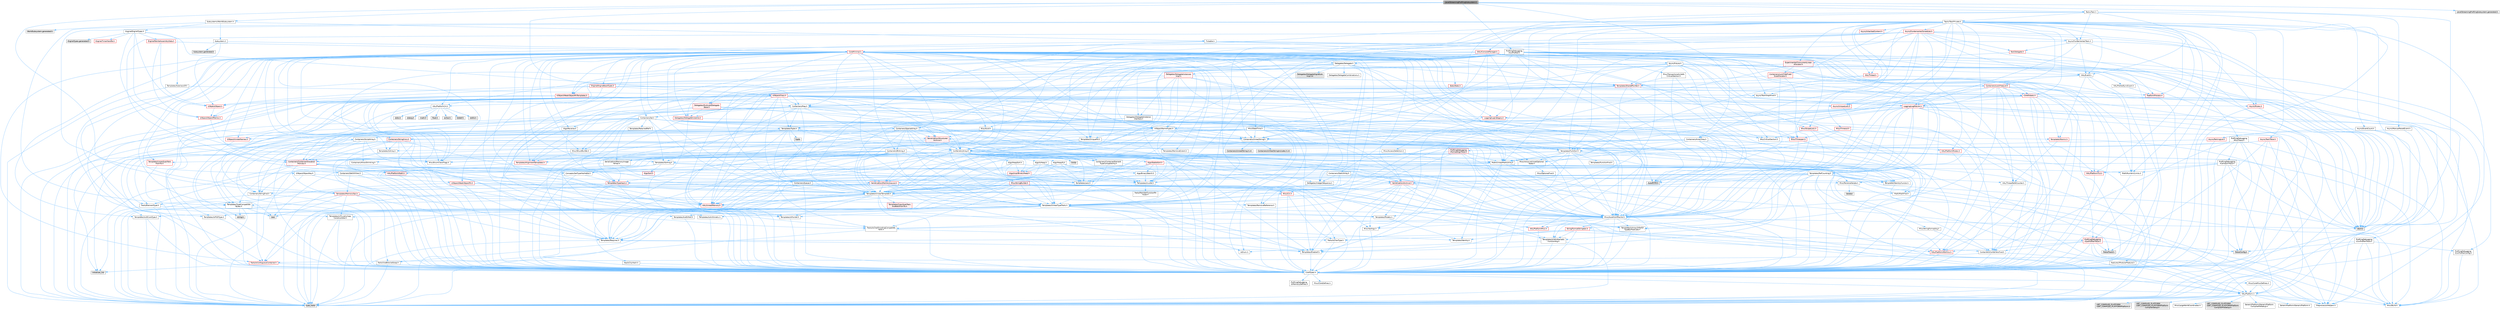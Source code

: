 digraph "LevelStreamingProfilingSubsystem.h"
{
 // INTERACTIVE_SVG=YES
 // LATEX_PDF_SIZE
  bgcolor="transparent";
  edge [fontname=Helvetica,fontsize=10,labelfontname=Helvetica,labelfontsize=10];
  node [fontname=Helvetica,fontsize=10,shape=box,height=0.2,width=0.4];
  Node1 [id="Node000001",label="LevelStreamingProfilingSubsystem.h",height=0.2,width=0.4,color="gray40", fillcolor="grey60", style="filled", fontcolor="black",tooltip=" "];
  Node1 -> Node2 [id="edge1_Node000001_Node000002",color="steelblue1",style="solid",tooltip=" "];
  Node2 [id="Node000002",label="CoreTypes.h",height=0.2,width=0.4,color="grey40", fillcolor="white", style="filled",URL="$dc/dec/CoreTypes_8h.html",tooltip=" "];
  Node2 -> Node3 [id="edge2_Node000002_Node000003",color="steelblue1",style="solid",tooltip=" "];
  Node3 [id="Node000003",label="HAL/Platform.h",height=0.2,width=0.4,color="grey40", fillcolor="white", style="filled",URL="$d9/dd0/Platform_8h.html",tooltip=" "];
  Node3 -> Node4 [id="edge3_Node000003_Node000004",color="steelblue1",style="solid",tooltip=" "];
  Node4 [id="Node000004",label="Misc/Build.h",height=0.2,width=0.4,color="grey40", fillcolor="white", style="filled",URL="$d3/dbb/Build_8h.html",tooltip=" "];
  Node3 -> Node5 [id="edge4_Node000003_Node000005",color="steelblue1",style="solid",tooltip=" "];
  Node5 [id="Node000005",label="Misc/LargeWorldCoordinates.h",height=0.2,width=0.4,color="grey40", fillcolor="white", style="filled",URL="$d2/dcb/LargeWorldCoordinates_8h.html",tooltip=" "];
  Node3 -> Node6 [id="edge5_Node000003_Node000006",color="steelblue1",style="solid",tooltip=" "];
  Node6 [id="Node000006",label="type_traits",height=0.2,width=0.4,color="grey60", fillcolor="#E0E0E0", style="filled",tooltip=" "];
  Node3 -> Node7 [id="edge6_Node000003_Node000007",color="steelblue1",style="solid",tooltip=" "];
  Node7 [id="Node000007",label="PreprocessorHelpers.h",height=0.2,width=0.4,color="grey40", fillcolor="white", style="filled",URL="$db/ddb/PreprocessorHelpers_8h.html",tooltip=" "];
  Node3 -> Node8 [id="edge7_Node000003_Node000008",color="steelblue1",style="solid",tooltip=" "];
  Node8 [id="Node000008",label="UBT_COMPILED_PLATFORM\l/UBT_COMPILED_PLATFORMPlatform\lCompilerPreSetup.h",height=0.2,width=0.4,color="grey60", fillcolor="#E0E0E0", style="filled",tooltip=" "];
  Node3 -> Node9 [id="edge8_Node000003_Node000009",color="steelblue1",style="solid",tooltip=" "];
  Node9 [id="Node000009",label="GenericPlatform/GenericPlatform\lCompilerPreSetup.h",height=0.2,width=0.4,color="grey40", fillcolor="white", style="filled",URL="$d9/dc8/GenericPlatformCompilerPreSetup_8h.html",tooltip=" "];
  Node3 -> Node10 [id="edge9_Node000003_Node000010",color="steelblue1",style="solid",tooltip=" "];
  Node10 [id="Node000010",label="GenericPlatform/GenericPlatform.h",height=0.2,width=0.4,color="grey40", fillcolor="white", style="filled",URL="$d6/d84/GenericPlatform_8h.html",tooltip=" "];
  Node3 -> Node11 [id="edge10_Node000003_Node000011",color="steelblue1",style="solid",tooltip=" "];
  Node11 [id="Node000011",label="UBT_COMPILED_PLATFORM\l/UBT_COMPILED_PLATFORMPlatform.h",height=0.2,width=0.4,color="grey60", fillcolor="#E0E0E0", style="filled",tooltip=" "];
  Node3 -> Node12 [id="edge11_Node000003_Node000012",color="steelblue1",style="solid",tooltip=" "];
  Node12 [id="Node000012",label="UBT_COMPILED_PLATFORM\l/UBT_COMPILED_PLATFORMPlatform\lCompilerSetup.h",height=0.2,width=0.4,color="grey60", fillcolor="#E0E0E0", style="filled",tooltip=" "];
  Node2 -> Node13 [id="edge12_Node000002_Node000013",color="steelblue1",style="solid",tooltip=" "];
  Node13 [id="Node000013",label="ProfilingDebugging\l/UMemoryDefines.h",height=0.2,width=0.4,color="grey40", fillcolor="white", style="filled",URL="$d2/da2/UMemoryDefines_8h.html",tooltip=" "];
  Node2 -> Node14 [id="edge13_Node000002_Node000014",color="steelblue1",style="solid",tooltip=" "];
  Node14 [id="Node000014",label="Misc/CoreMiscDefines.h",height=0.2,width=0.4,color="grey40", fillcolor="white", style="filled",URL="$da/d38/CoreMiscDefines_8h.html",tooltip=" "];
  Node14 -> Node3 [id="edge14_Node000014_Node000003",color="steelblue1",style="solid",tooltip=" "];
  Node14 -> Node7 [id="edge15_Node000014_Node000007",color="steelblue1",style="solid",tooltip=" "];
  Node2 -> Node15 [id="edge16_Node000002_Node000015",color="steelblue1",style="solid",tooltip=" "];
  Node15 [id="Node000015",label="Misc/CoreDefines.h",height=0.2,width=0.4,color="grey40", fillcolor="white", style="filled",URL="$d3/dd2/CoreDefines_8h.html",tooltip=" "];
  Node1 -> Node16 [id="edge17_Node000001_Node000016",color="steelblue1",style="solid",tooltip=" "];
  Node16 [id="Node000016",label="Containers/ArrayView.h",height=0.2,width=0.4,color="grey40", fillcolor="white", style="filled",URL="$d7/df4/ArrayView_8h.html",tooltip=" "];
  Node16 -> Node2 [id="edge18_Node000016_Node000002",color="steelblue1",style="solid",tooltip=" "];
  Node16 -> Node17 [id="edge19_Node000016_Node000017",color="steelblue1",style="solid",tooltip=" "];
  Node17 [id="Node000017",label="Containers/ContainersFwd.h",height=0.2,width=0.4,color="grey40", fillcolor="white", style="filled",URL="$d4/d0a/ContainersFwd_8h.html",tooltip=" "];
  Node17 -> Node3 [id="edge20_Node000017_Node000003",color="steelblue1",style="solid",tooltip=" "];
  Node17 -> Node2 [id="edge21_Node000017_Node000002",color="steelblue1",style="solid",tooltip=" "];
  Node17 -> Node18 [id="edge22_Node000017_Node000018",color="steelblue1",style="solid",tooltip=" "];
  Node18 [id="Node000018",label="Traits/IsContiguousContainer.h",height=0.2,width=0.4,color="red", fillcolor="#FFF0F0", style="filled",URL="$d5/d3c/IsContiguousContainer_8h.html",tooltip=" "];
  Node18 -> Node2 [id="edge23_Node000018_Node000002",color="steelblue1",style="solid",tooltip=" "];
  Node18 -> Node20 [id="edge24_Node000018_Node000020",color="steelblue1",style="solid",tooltip=" "];
  Node20 [id="Node000020",label="initializer_list",height=0.2,width=0.4,color="grey60", fillcolor="#E0E0E0", style="filled",tooltip=" "];
  Node16 -> Node21 [id="edge25_Node000016_Node000021",color="steelblue1",style="solid",tooltip=" "];
  Node21 [id="Node000021",label="Misc/AssertionMacros.h",height=0.2,width=0.4,color="grey40", fillcolor="white", style="filled",URL="$d0/dfa/AssertionMacros_8h.html",tooltip=" "];
  Node21 -> Node2 [id="edge26_Node000021_Node000002",color="steelblue1",style="solid",tooltip=" "];
  Node21 -> Node3 [id="edge27_Node000021_Node000003",color="steelblue1",style="solid",tooltip=" "];
  Node21 -> Node22 [id="edge28_Node000021_Node000022",color="steelblue1",style="solid",tooltip=" "];
  Node22 [id="Node000022",label="HAL/PlatformMisc.h",height=0.2,width=0.4,color="red", fillcolor="#FFF0F0", style="filled",URL="$d0/df5/PlatformMisc_8h.html",tooltip=" "];
  Node22 -> Node2 [id="edge29_Node000022_Node000002",color="steelblue1",style="solid",tooltip=" "];
  Node22 -> Node46 [id="edge30_Node000022_Node000046",color="steelblue1",style="solid",tooltip=" "];
  Node46 [id="Node000046",label="ProfilingDebugging\l/CpuProfilerTrace.h",height=0.2,width=0.4,color="red", fillcolor="#FFF0F0", style="filled",URL="$da/dcb/CpuProfilerTrace_8h.html",tooltip=" "];
  Node46 -> Node2 [id="edge31_Node000046_Node000002",color="steelblue1",style="solid",tooltip=" "];
  Node46 -> Node17 [id="edge32_Node000046_Node000017",color="steelblue1",style="solid",tooltip=" "];
  Node46 -> Node47 [id="edge33_Node000046_Node000047",color="steelblue1",style="solid",tooltip=" "];
  Node47 [id="Node000047",label="HAL/PlatformAtomics.h",height=0.2,width=0.4,color="red", fillcolor="#FFF0F0", style="filled",URL="$d3/d36/PlatformAtomics_8h.html",tooltip=" "];
  Node47 -> Node2 [id="edge34_Node000047_Node000002",color="steelblue1",style="solid",tooltip=" "];
  Node46 -> Node7 [id="edge35_Node000046_Node000007",color="steelblue1",style="solid",tooltip=" "];
  Node46 -> Node4 [id="edge36_Node000046_Node000004",color="steelblue1",style="solid",tooltip=" "];
  Node46 -> Node50 [id="edge37_Node000046_Node000050",color="steelblue1",style="solid",tooltip=" "];
  Node50 [id="Node000050",label="Trace/Config.h",height=0.2,width=0.4,color="grey60", fillcolor="#E0E0E0", style="filled",tooltip=" "];
  Node46 -> Node53 [id="edge38_Node000046_Node000053",color="steelblue1",style="solid",tooltip=" "];
  Node53 [id="Node000053",label="Trace/Trace.h",height=0.2,width=0.4,color="grey60", fillcolor="#E0E0E0", style="filled",tooltip=" "];
  Node21 -> Node7 [id="edge39_Node000021_Node000007",color="steelblue1",style="solid",tooltip=" "];
  Node21 -> Node54 [id="edge40_Node000021_Node000054",color="steelblue1",style="solid",tooltip=" "];
  Node54 [id="Node000054",label="Templates/EnableIf.h",height=0.2,width=0.4,color="grey40", fillcolor="white", style="filled",URL="$d7/d60/EnableIf_8h.html",tooltip=" "];
  Node54 -> Node2 [id="edge41_Node000054_Node000002",color="steelblue1",style="solid",tooltip=" "];
  Node21 -> Node55 [id="edge42_Node000021_Node000055",color="steelblue1",style="solid",tooltip=" "];
  Node55 [id="Node000055",label="Templates/IsArrayOrRefOf\lTypeByPredicate.h",height=0.2,width=0.4,color="grey40", fillcolor="white", style="filled",URL="$d6/da1/IsArrayOrRefOfTypeByPredicate_8h.html",tooltip=" "];
  Node55 -> Node2 [id="edge43_Node000055_Node000002",color="steelblue1",style="solid",tooltip=" "];
  Node21 -> Node56 [id="edge44_Node000021_Node000056",color="steelblue1",style="solid",tooltip=" "];
  Node56 [id="Node000056",label="Templates/IsValidVariadic\lFunctionArg.h",height=0.2,width=0.4,color="grey40", fillcolor="white", style="filled",URL="$d0/dc8/IsValidVariadicFunctionArg_8h.html",tooltip=" "];
  Node56 -> Node2 [id="edge45_Node000056_Node000002",color="steelblue1",style="solid",tooltip=" "];
  Node56 -> Node57 [id="edge46_Node000056_Node000057",color="steelblue1",style="solid",tooltip=" "];
  Node57 [id="Node000057",label="IsEnum.h",height=0.2,width=0.4,color="grey40", fillcolor="white", style="filled",URL="$d4/de5/IsEnum_8h.html",tooltip=" "];
  Node56 -> Node6 [id="edge47_Node000056_Node000006",color="steelblue1",style="solid",tooltip=" "];
  Node21 -> Node58 [id="edge48_Node000021_Node000058",color="steelblue1",style="solid",tooltip=" "];
  Node58 [id="Node000058",label="Traits/IsCharEncodingCompatible\lWith.h",height=0.2,width=0.4,color="grey40", fillcolor="white", style="filled",URL="$df/dd1/IsCharEncodingCompatibleWith_8h.html",tooltip=" "];
  Node58 -> Node6 [id="edge49_Node000058_Node000006",color="steelblue1",style="solid",tooltip=" "];
  Node58 -> Node59 [id="edge50_Node000058_Node000059",color="steelblue1",style="solid",tooltip=" "];
  Node59 [id="Node000059",label="Traits/IsCharType.h",height=0.2,width=0.4,color="grey40", fillcolor="white", style="filled",URL="$db/d51/IsCharType_8h.html",tooltip=" "];
  Node59 -> Node2 [id="edge51_Node000059_Node000002",color="steelblue1",style="solid",tooltip=" "];
  Node21 -> Node60 [id="edge52_Node000021_Node000060",color="steelblue1",style="solid",tooltip=" "];
  Node60 [id="Node000060",label="Misc/VarArgs.h",height=0.2,width=0.4,color="grey40", fillcolor="white", style="filled",URL="$d5/d6f/VarArgs_8h.html",tooltip=" "];
  Node60 -> Node2 [id="edge53_Node000060_Node000002",color="steelblue1",style="solid",tooltip=" "];
  Node21 -> Node61 [id="edge54_Node000021_Node000061",color="steelblue1",style="solid",tooltip=" "];
  Node61 [id="Node000061",label="String/FormatStringSan.h",height=0.2,width=0.4,color="red", fillcolor="#FFF0F0", style="filled",URL="$d3/d8b/FormatStringSan_8h.html",tooltip=" "];
  Node61 -> Node6 [id="edge55_Node000061_Node000006",color="steelblue1",style="solid",tooltip=" "];
  Node61 -> Node2 [id="edge56_Node000061_Node000002",color="steelblue1",style="solid",tooltip=" "];
  Node61 -> Node62 [id="edge57_Node000061_Node000062",color="steelblue1",style="solid",tooltip=" "];
  Node62 [id="Node000062",label="Templates/Requires.h",height=0.2,width=0.4,color="grey40", fillcolor="white", style="filled",URL="$dc/d96/Requires_8h.html",tooltip=" "];
  Node62 -> Node54 [id="edge58_Node000062_Node000054",color="steelblue1",style="solid",tooltip=" "];
  Node62 -> Node6 [id="edge59_Node000062_Node000006",color="steelblue1",style="solid",tooltip=" "];
  Node61 -> Node63 [id="edge60_Node000061_Node000063",color="steelblue1",style="solid",tooltip=" "];
  Node63 [id="Node000063",label="Templates/Identity.h",height=0.2,width=0.4,color="grey40", fillcolor="white", style="filled",URL="$d0/dd5/Identity_8h.html",tooltip=" "];
  Node61 -> Node56 [id="edge61_Node000061_Node000056",color="steelblue1",style="solid",tooltip=" "];
  Node61 -> Node59 [id="edge62_Node000061_Node000059",color="steelblue1",style="solid",tooltip=" "];
  Node61 -> Node17 [id="edge63_Node000061_Node000017",color="steelblue1",style="solid",tooltip=" "];
  Node21 -> Node67 [id="edge64_Node000021_Node000067",color="steelblue1",style="solid",tooltip=" "];
  Node67 [id="Node000067",label="atomic",height=0.2,width=0.4,color="grey60", fillcolor="#E0E0E0", style="filled",tooltip=" "];
  Node16 -> Node68 [id="edge65_Node000016_Node000068",color="steelblue1",style="solid",tooltip=" "];
  Node68 [id="Node000068",label="Misc/ReverseIterate.h",height=0.2,width=0.4,color="grey40", fillcolor="white", style="filled",URL="$db/de3/ReverseIterate_8h.html",tooltip=" "];
  Node68 -> Node3 [id="edge66_Node000068_Node000003",color="steelblue1",style="solid",tooltip=" "];
  Node68 -> Node69 [id="edge67_Node000068_Node000069",color="steelblue1",style="solid",tooltip=" "];
  Node69 [id="Node000069",label="iterator",height=0.2,width=0.4,color="grey60", fillcolor="#E0E0E0", style="filled",tooltip=" "];
  Node16 -> Node70 [id="edge68_Node000016_Node000070",color="steelblue1",style="solid",tooltip=" "];
  Node70 [id="Node000070",label="Misc/IntrusiveUnsetOptional\lState.h",height=0.2,width=0.4,color="grey40", fillcolor="white", style="filled",URL="$d2/d0a/IntrusiveUnsetOptionalState_8h.html",tooltip=" "];
  Node70 -> Node71 [id="edge69_Node000070_Node000071",color="steelblue1",style="solid",tooltip=" "];
  Node71 [id="Node000071",label="Misc/OptionalFwd.h",height=0.2,width=0.4,color="grey40", fillcolor="white", style="filled",URL="$dc/d50/OptionalFwd_8h.html",tooltip=" "];
  Node16 -> Node72 [id="edge70_Node000016_Node000072",color="steelblue1",style="solid",tooltip=" "];
  Node72 [id="Node000072",label="Templates/Invoke.h",height=0.2,width=0.4,color="grey40", fillcolor="white", style="filled",URL="$d7/deb/Invoke_8h.html",tooltip=" "];
  Node72 -> Node2 [id="edge71_Node000072_Node000002",color="steelblue1",style="solid",tooltip=" "];
  Node72 -> Node73 [id="edge72_Node000072_Node000073",color="steelblue1",style="solid",tooltip=" "];
  Node73 [id="Node000073",label="Traits/MemberFunctionPtr\lOuter.h",height=0.2,width=0.4,color="grey40", fillcolor="white", style="filled",URL="$db/da7/MemberFunctionPtrOuter_8h.html",tooltip=" "];
  Node72 -> Node74 [id="edge73_Node000072_Node000074",color="steelblue1",style="solid",tooltip=" "];
  Node74 [id="Node000074",label="Templates/UnrealTemplate.h",height=0.2,width=0.4,color="grey40", fillcolor="white", style="filled",URL="$d4/d24/UnrealTemplate_8h.html",tooltip=" "];
  Node74 -> Node2 [id="edge74_Node000074_Node000002",color="steelblue1",style="solid",tooltip=" "];
  Node74 -> Node75 [id="edge75_Node000074_Node000075",color="steelblue1",style="solid",tooltip=" "];
  Node75 [id="Node000075",label="Templates/IsPointer.h",height=0.2,width=0.4,color="grey40", fillcolor="white", style="filled",URL="$d7/d05/IsPointer_8h.html",tooltip=" "];
  Node75 -> Node2 [id="edge76_Node000075_Node000002",color="steelblue1",style="solid",tooltip=" "];
  Node74 -> Node76 [id="edge77_Node000074_Node000076",color="steelblue1",style="solid",tooltip=" "];
  Node76 [id="Node000076",label="HAL/UnrealMemory.h",height=0.2,width=0.4,color="red", fillcolor="#FFF0F0", style="filled",URL="$d9/d96/UnrealMemory_8h.html",tooltip=" "];
  Node76 -> Node2 [id="edge78_Node000076_Node000002",color="steelblue1",style="solid",tooltip=" "];
  Node76 -> Node75 [id="edge79_Node000076_Node000075",color="steelblue1",style="solid",tooltip=" "];
  Node74 -> Node96 [id="edge80_Node000074_Node000096",color="steelblue1",style="solid",tooltip=" "];
  Node96 [id="Node000096",label="Templates/CopyQualifiers\lAndRefsFromTo.h",height=0.2,width=0.4,color="red", fillcolor="#FFF0F0", style="filled",URL="$d3/db3/CopyQualifiersAndRefsFromTo_8h.html",tooltip=" "];
  Node74 -> Node98 [id="edge81_Node000074_Node000098",color="steelblue1",style="solid",tooltip=" "];
  Node98 [id="Node000098",label="Templates/UnrealTypeTraits.h",height=0.2,width=0.4,color="grey40", fillcolor="white", style="filled",URL="$d2/d2d/UnrealTypeTraits_8h.html",tooltip=" "];
  Node98 -> Node2 [id="edge82_Node000098_Node000002",color="steelblue1",style="solid",tooltip=" "];
  Node98 -> Node75 [id="edge83_Node000098_Node000075",color="steelblue1",style="solid",tooltip=" "];
  Node98 -> Node21 [id="edge84_Node000098_Node000021",color="steelblue1",style="solid",tooltip=" "];
  Node98 -> Node89 [id="edge85_Node000098_Node000089",color="steelblue1",style="solid",tooltip=" "];
  Node89 [id="Node000089",label="Templates/AndOrNot.h",height=0.2,width=0.4,color="grey40", fillcolor="white", style="filled",URL="$db/d0a/AndOrNot_8h.html",tooltip=" "];
  Node89 -> Node2 [id="edge86_Node000089_Node000002",color="steelblue1",style="solid",tooltip=" "];
  Node98 -> Node54 [id="edge87_Node000098_Node000054",color="steelblue1",style="solid",tooltip=" "];
  Node98 -> Node99 [id="edge88_Node000098_Node000099",color="steelblue1",style="solid",tooltip=" "];
  Node99 [id="Node000099",label="Templates/IsArithmetic.h",height=0.2,width=0.4,color="grey40", fillcolor="white", style="filled",URL="$d2/d5d/IsArithmetic_8h.html",tooltip=" "];
  Node99 -> Node2 [id="edge89_Node000099_Node000002",color="steelblue1",style="solid",tooltip=" "];
  Node98 -> Node57 [id="edge90_Node000098_Node000057",color="steelblue1",style="solid",tooltip=" "];
  Node98 -> Node100 [id="edge91_Node000098_Node000100",color="steelblue1",style="solid",tooltip=" "];
  Node100 [id="Node000100",label="Templates/Models.h",height=0.2,width=0.4,color="grey40", fillcolor="white", style="filled",URL="$d3/d0c/Models_8h.html",tooltip=" "];
  Node100 -> Node63 [id="edge92_Node000100_Node000063",color="steelblue1",style="solid",tooltip=" "];
  Node98 -> Node101 [id="edge93_Node000098_Node000101",color="steelblue1",style="solid",tooltip=" "];
  Node101 [id="Node000101",label="Templates/IsPODType.h",height=0.2,width=0.4,color="grey40", fillcolor="white", style="filled",URL="$d7/db1/IsPODType_8h.html",tooltip=" "];
  Node101 -> Node2 [id="edge94_Node000101_Node000002",color="steelblue1",style="solid",tooltip=" "];
  Node98 -> Node102 [id="edge95_Node000098_Node000102",color="steelblue1",style="solid",tooltip=" "];
  Node102 [id="Node000102",label="Templates/IsUECoreType.h",height=0.2,width=0.4,color="grey40", fillcolor="white", style="filled",URL="$d1/db8/IsUECoreType_8h.html",tooltip=" "];
  Node102 -> Node2 [id="edge96_Node000102_Node000002",color="steelblue1",style="solid",tooltip=" "];
  Node102 -> Node6 [id="edge97_Node000102_Node000006",color="steelblue1",style="solid",tooltip=" "];
  Node98 -> Node90 [id="edge98_Node000098_Node000090",color="steelblue1",style="solid",tooltip=" "];
  Node90 [id="Node000090",label="Templates/IsTriviallyCopy\lConstructible.h",height=0.2,width=0.4,color="grey40", fillcolor="white", style="filled",URL="$d3/d78/IsTriviallyCopyConstructible_8h.html",tooltip=" "];
  Node90 -> Node2 [id="edge99_Node000090_Node000002",color="steelblue1",style="solid",tooltip=" "];
  Node90 -> Node6 [id="edge100_Node000090_Node000006",color="steelblue1",style="solid",tooltip=" "];
  Node74 -> Node103 [id="edge101_Node000074_Node000103",color="steelblue1",style="solid",tooltip=" "];
  Node103 [id="Node000103",label="Templates/RemoveReference.h",height=0.2,width=0.4,color="grey40", fillcolor="white", style="filled",URL="$da/dbe/RemoveReference_8h.html",tooltip=" "];
  Node103 -> Node2 [id="edge102_Node000103_Node000002",color="steelblue1",style="solid",tooltip=" "];
  Node74 -> Node62 [id="edge103_Node000074_Node000062",color="steelblue1",style="solid",tooltip=" "];
  Node74 -> Node104 [id="edge104_Node000074_Node000104",color="steelblue1",style="solid",tooltip=" "];
  Node104 [id="Node000104",label="Templates/TypeCompatible\lBytes.h",height=0.2,width=0.4,color="grey40", fillcolor="white", style="filled",URL="$df/d0a/TypeCompatibleBytes_8h.html",tooltip=" "];
  Node104 -> Node2 [id="edge105_Node000104_Node000002",color="steelblue1",style="solid",tooltip=" "];
  Node104 -> Node39 [id="edge106_Node000104_Node000039",color="steelblue1",style="solid",tooltip=" "];
  Node39 [id="Node000039",label="string.h",height=0.2,width=0.4,color="grey60", fillcolor="#E0E0E0", style="filled",tooltip=" "];
  Node104 -> Node31 [id="edge107_Node000104_Node000031",color="steelblue1",style="solid",tooltip=" "];
  Node31 [id="Node000031",label="new",height=0.2,width=0.4,color="grey60", fillcolor="#E0E0E0", style="filled",tooltip=" "];
  Node104 -> Node6 [id="edge108_Node000104_Node000006",color="steelblue1",style="solid",tooltip=" "];
  Node74 -> Node63 [id="edge109_Node000074_Node000063",color="steelblue1",style="solid",tooltip=" "];
  Node74 -> Node18 [id="edge110_Node000074_Node000018",color="steelblue1",style="solid",tooltip=" "];
  Node74 -> Node105 [id="edge111_Node000074_Node000105",color="steelblue1",style="solid",tooltip=" "];
  Node105 [id="Node000105",label="Traits/UseBitwiseSwap.h",height=0.2,width=0.4,color="grey40", fillcolor="white", style="filled",URL="$db/df3/UseBitwiseSwap_8h.html",tooltip=" "];
  Node105 -> Node2 [id="edge112_Node000105_Node000002",color="steelblue1",style="solid",tooltip=" "];
  Node105 -> Node6 [id="edge113_Node000105_Node000006",color="steelblue1",style="solid",tooltip=" "];
  Node74 -> Node6 [id="edge114_Node000074_Node000006",color="steelblue1",style="solid",tooltip=" "];
  Node72 -> Node6 [id="edge115_Node000072_Node000006",color="steelblue1",style="solid",tooltip=" "];
  Node16 -> Node98 [id="edge116_Node000016_Node000098",color="steelblue1",style="solid",tooltip=" "];
  Node16 -> Node25 [id="edge117_Node000016_Node000025",color="steelblue1",style="solid",tooltip=" "];
  Node25 [id="Node000025",label="Traits/ElementType.h",height=0.2,width=0.4,color="grey40", fillcolor="white", style="filled",URL="$d5/d4f/ElementType_8h.html",tooltip=" "];
  Node25 -> Node3 [id="edge118_Node000025_Node000003",color="steelblue1",style="solid",tooltip=" "];
  Node25 -> Node20 [id="edge119_Node000025_Node000020",color="steelblue1",style="solid",tooltip=" "];
  Node25 -> Node6 [id="edge120_Node000025_Node000006",color="steelblue1",style="solid",tooltip=" "];
  Node16 -> Node106 [id="edge121_Node000016_Node000106",color="steelblue1",style="solid",tooltip=" "];
  Node106 [id="Node000106",label="Containers/Array.h",height=0.2,width=0.4,color="grey40", fillcolor="white", style="filled",URL="$df/dd0/Array_8h.html",tooltip=" "];
  Node106 -> Node2 [id="edge122_Node000106_Node000002",color="steelblue1",style="solid",tooltip=" "];
  Node106 -> Node21 [id="edge123_Node000106_Node000021",color="steelblue1",style="solid",tooltip=" "];
  Node106 -> Node70 [id="edge124_Node000106_Node000070",color="steelblue1",style="solid",tooltip=" "];
  Node106 -> Node68 [id="edge125_Node000106_Node000068",color="steelblue1",style="solid",tooltip=" "];
  Node106 -> Node76 [id="edge126_Node000106_Node000076",color="steelblue1",style="solid",tooltip=" "];
  Node106 -> Node98 [id="edge127_Node000106_Node000098",color="steelblue1",style="solid",tooltip=" "];
  Node106 -> Node74 [id="edge128_Node000106_Node000074",color="steelblue1",style="solid",tooltip=" "];
  Node106 -> Node107 [id="edge129_Node000106_Node000107",color="steelblue1",style="solid",tooltip=" "];
  Node107 [id="Node000107",label="Containers/AllowShrinking.h",height=0.2,width=0.4,color="grey40", fillcolor="white", style="filled",URL="$d7/d1a/AllowShrinking_8h.html",tooltip=" "];
  Node107 -> Node2 [id="edge130_Node000107_Node000002",color="steelblue1",style="solid",tooltip=" "];
  Node106 -> Node108 [id="edge131_Node000106_Node000108",color="steelblue1",style="solid",tooltip=" "];
  Node108 [id="Node000108",label="Containers/ContainerAllocation\lPolicies.h",height=0.2,width=0.4,color="red", fillcolor="#FFF0F0", style="filled",URL="$d7/dff/ContainerAllocationPolicies_8h.html",tooltip=" "];
  Node108 -> Node2 [id="edge132_Node000108_Node000002",color="steelblue1",style="solid",tooltip=" "];
  Node108 -> Node108 [id="edge133_Node000108_Node000108",color="steelblue1",style="solid",tooltip=" "];
  Node108 -> Node110 [id="edge134_Node000108_Node000110",color="steelblue1",style="solid",tooltip=" "];
  Node110 [id="Node000110",label="HAL/PlatformMath.h",height=0.2,width=0.4,color="red", fillcolor="#FFF0F0", style="filled",URL="$dc/d53/PlatformMath_8h.html",tooltip=" "];
  Node110 -> Node2 [id="edge135_Node000110_Node000002",color="steelblue1",style="solid",tooltip=" "];
  Node108 -> Node76 [id="edge136_Node000108_Node000076",color="steelblue1",style="solid",tooltip=" "];
  Node108 -> Node40 [id="edge137_Node000108_Node000040",color="steelblue1",style="solid",tooltip=" "];
  Node40 [id="Node000040",label="Math/NumericLimits.h",height=0.2,width=0.4,color="grey40", fillcolor="white", style="filled",URL="$df/d1b/NumericLimits_8h.html",tooltip=" "];
  Node40 -> Node2 [id="edge138_Node000040_Node000002",color="steelblue1",style="solid",tooltip=" "];
  Node108 -> Node21 [id="edge139_Node000108_Node000021",color="steelblue1",style="solid",tooltip=" "];
  Node108 -> Node119 [id="edge140_Node000108_Node000119",color="steelblue1",style="solid",tooltip=" "];
  Node119 [id="Node000119",label="Templates/MemoryOps.h",height=0.2,width=0.4,color="red", fillcolor="#FFF0F0", style="filled",URL="$db/dea/MemoryOps_8h.html",tooltip=" "];
  Node119 -> Node2 [id="edge141_Node000119_Node000002",color="steelblue1",style="solid",tooltip=" "];
  Node119 -> Node76 [id="edge142_Node000119_Node000076",color="steelblue1",style="solid",tooltip=" "];
  Node119 -> Node90 [id="edge143_Node000119_Node000090",color="steelblue1",style="solid",tooltip=" "];
  Node119 -> Node62 [id="edge144_Node000119_Node000062",color="steelblue1",style="solid",tooltip=" "];
  Node119 -> Node98 [id="edge145_Node000119_Node000098",color="steelblue1",style="solid",tooltip=" "];
  Node119 -> Node105 [id="edge146_Node000119_Node000105",color="steelblue1",style="solid",tooltip=" "];
  Node119 -> Node31 [id="edge147_Node000119_Node000031",color="steelblue1",style="solid",tooltip=" "];
  Node119 -> Node6 [id="edge148_Node000119_Node000006",color="steelblue1",style="solid",tooltip=" "];
  Node108 -> Node104 [id="edge149_Node000108_Node000104",color="steelblue1",style="solid",tooltip=" "];
  Node108 -> Node6 [id="edge150_Node000108_Node000006",color="steelblue1",style="solid",tooltip=" "];
  Node106 -> Node120 [id="edge151_Node000106_Node000120",color="steelblue1",style="solid",tooltip=" "];
  Node120 [id="Node000120",label="Containers/ContainerElement\lTypeCompatibility.h",height=0.2,width=0.4,color="grey40", fillcolor="white", style="filled",URL="$df/ddf/ContainerElementTypeCompatibility_8h.html",tooltip=" "];
  Node120 -> Node2 [id="edge152_Node000120_Node000002",color="steelblue1",style="solid",tooltip=" "];
  Node120 -> Node98 [id="edge153_Node000120_Node000098",color="steelblue1",style="solid",tooltip=" "];
  Node106 -> Node121 [id="edge154_Node000106_Node000121",color="steelblue1",style="solid",tooltip=" "];
  Node121 [id="Node000121",label="Serialization/Archive.h",height=0.2,width=0.4,color="red", fillcolor="#FFF0F0", style="filled",URL="$d7/d3b/Archive_8h.html",tooltip=" "];
  Node121 -> Node2 [id="edge155_Node000121_Node000002",color="steelblue1",style="solid",tooltip=" "];
  Node121 -> Node27 [id="edge156_Node000121_Node000027",color="steelblue1",style="solid",tooltip=" "];
  Node27 [id="Node000027",label="Math/MathFwd.h",height=0.2,width=0.4,color="grey40", fillcolor="white", style="filled",URL="$d2/d10/MathFwd_8h.html",tooltip=" "];
  Node27 -> Node3 [id="edge157_Node000027_Node000003",color="steelblue1",style="solid",tooltip=" "];
  Node121 -> Node21 [id="edge158_Node000121_Node000021",color="steelblue1",style="solid",tooltip=" "];
  Node121 -> Node4 [id="edge159_Node000121_Node000004",color="steelblue1",style="solid",tooltip=" "];
  Node121 -> Node60 [id="edge160_Node000121_Node000060",color="steelblue1",style="solid",tooltip=" "];
  Node121 -> Node54 [id="edge161_Node000121_Node000054",color="steelblue1",style="solid",tooltip=" "];
  Node121 -> Node55 [id="edge162_Node000121_Node000055",color="steelblue1",style="solid",tooltip=" "];
  Node121 -> Node56 [id="edge163_Node000121_Node000056",color="steelblue1",style="solid",tooltip=" "];
  Node121 -> Node74 [id="edge164_Node000121_Node000074",color="steelblue1",style="solid",tooltip=" "];
  Node121 -> Node58 [id="edge165_Node000121_Node000058",color="steelblue1",style="solid",tooltip=" "];
  Node106 -> Node131 [id="edge166_Node000106_Node000131",color="steelblue1",style="solid",tooltip=" "];
  Node131 [id="Node000131",label="Serialization/MemoryImage\lWriter.h",height=0.2,width=0.4,color="grey40", fillcolor="white", style="filled",URL="$d0/d08/MemoryImageWriter_8h.html",tooltip=" "];
  Node131 -> Node2 [id="edge167_Node000131_Node000002",color="steelblue1",style="solid",tooltip=" "];
  Node131 -> Node132 [id="edge168_Node000131_Node000132",color="steelblue1",style="solid",tooltip=" "];
  Node132 [id="Node000132",label="Serialization/MemoryLayout.h",height=0.2,width=0.4,color="red", fillcolor="#FFF0F0", style="filled",URL="$d7/d66/MemoryLayout_8h.html",tooltip=" "];
  Node132 -> Node24 [id="edge169_Node000132_Node000024",color="steelblue1",style="solid",tooltip=" "];
  Node24 [id="Node000024",label="Containers/StringFwd.h",height=0.2,width=0.4,color="grey40", fillcolor="white", style="filled",URL="$df/d37/StringFwd_8h.html",tooltip=" "];
  Node24 -> Node2 [id="edge170_Node000024_Node000002",color="steelblue1",style="solid",tooltip=" "];
  Node24 -> Node25 [id="edge171_Node000024_Node000025",color="steelblue1",style="solid",tooltip=" "];
  Node24 -> Node18 [id="edge172_Node000024_Node000018",color="steelblue1",style="solid",tooltip=" "];
  Node132 -> Node76 [id="edge173_Node000132_Node000076",color="steelblue1",style="solid",tooltip=" "];
  Node132 -> Node54 [id="edge174_Node000132_Node000054",color="steelblue1",style="solid",tooltip=" "];
  Node132 -> Node100 [id="edge175_Node000132_Node000100",color="steelblue1",style="solid",tooltip=" "];
  Node132 -> Node74 [id="edge176_Node000132_Node000074",color="steelblue1",style="solid",tooltip=" "];
  Node106 -> Node145 [id="edge177_Node000106_Node000145",color="steelblue1",style="solid",tooltip=" "];
  Node145 [id="Node000145",label="Algo/Heapify.h",height=0.2,width=0.4,color="grey40", fillcolor="white", style="filled",URL="$d0/d2a/Heapify_8h.html",tooltip=" "];
  Node145 -> Node146 [id="edge178_Node000145_Node000146",color="steelblue1",style="solid",tooltip=" "];
  Node146 [id="Node000146",label="Algo/Impl/BinaryHeap.h",height=0.2,width=0.4,color="red", fillcolor="#FFF0F0", style="filled",URL="$d7/da3/Algo_2Impl_2BinaryHeap_8h.html",tooltip=" "];
  Node146 -> Node72 [id="edge179_Node000146_Node000072",color="steelblue1",style="solid",tooltip=" "];
  Node146 -> Node6 [id="edge180_Node000146_Node000006",color="steelblue1",style="solid",tooltip=" "];
  Node145 -> Node149 [id="edge181_Node000145_Node000149",color="steelblue1",style="solid",tooltip=" "];
  Node149 [id="Node000149",label="Templates/IdentityFunctor.h",height=0.2,width=0.4,color="grey40", fillcolor="white", style="filled",URL="$d7/d2e/IdentityFunctor_8h.html",tooltip=" "];
  Node149 -> Node3 [id="edge182_Node000149_Node000003",color="steelblue1",style="solid",tooltip=" "];
  Node145 -> Node72 [id="edge183_Node000145_Node000072",color="steelblue1",style="solid",tooltip=" "];
  Node145 -> Node150 [id="edge184_Node000145_Node000150",color="steelblue1",style="solid",tooltip=" "];
  Node150 [id="Node000150",label="Templates/Less.h",height=0.2,width=0.4,color="grey40", fillcolor="white", style="filled",URL="$de/dc8/Less_8h.html",tooltip=" "];
  Node150 -> Node2 [id="edge185_Node000150_Node000002",color="steelblue1",style="solid",tooltip=" "];
  Node150 -> Node74 [id="edge186_Node000150_Node000074",color="steelblue1",style="solid",tooltip=" "];
  Node145 -> Node74 [id="edge187_Node000145_Node000074",color="steelblue1",style="solid",tooltip=" "];
  Node106 -> Node151 [id="edge188_Node000106_Node000151",color="steelblue1",style="solid",tooltip=" "];
  Node151 [id="Node000151",label="Algo/HeapSort.h",height=0.2,width=0.4,color="grey40", fillcolor="white", style="filled",URL="$d3/d92/HeapSort_8h.html",tooltip=" "];
  Node151 -> Node146 [id="edge189_Node000151_Node000146",color="steelblue1",style="solid",tooltip=" "];
  Node151 -> Node149 [id="edge190_Node000151_Node000149",color="steelblue1",style="solid",tooltip=" "];
  Node151 -> Node150 [id="edge191_Node000151_Node000150",color="steelblue1",style="solid",tooltip=" "];
  Node151 -> Node74 [id="edge192_Node000151_Node000074",color="steelblue1",style="solid",tooltip=" "];
  Node106 -> Node152 [id="edge193_Node000106_Node000152",color="steelblue1",style="solid",tooltip=" "];
  Node152 [id="Node000152",label="Algo/IsHeap.h",height=0.2,width=0.4,color="grey40", fillcolor="white", style="filled",URL="$de/d32/IsHeap_8h.html",tooltip=" "];
  Node152 -> Node146 [id="edge194_Node000152_Node000146",color="steelblue1",style="solid",tooltip=" "];
  Node152 -> Node149 [id="edge195_Node000152_Node000149",color="steelblue1",style="solid",tooltip=" "];
  Node152 -> Node72 [id="edge196_Node000152_Node000072",color="steelblue1",style="solid",tooltip=" "];
  Node152 -> Node150 [id="edge197_Node000152_Node000150",color="steelblue1",style="solid",tooltip=" "];
  Node152 -> Node74 [id="edge198_Node000152_Node000074",color="steelblue1",style="solid",tooltip=" "];
  Node106 -> Node146 [id="edge199_Node000106_Node000146",color="steelblue1",style="solid",tooltip=" "];
  Node106 -> Node153 [id="edge200_Node000106_Node000153",color="steelblue1",style="solid",tooltip=" "];
  Node153 [id="Node000153",label="Algo/StableSort.h",height=0.2,width=0.4,color="red", fillcolor="#FFF0F0", style="filled",URL="$d7/d3c/StableSort_8h.html",tooltip=" "];
  Node153 -> Node154 [id="edge201_Node000153_Node000154",color="steelblue1",style="solid",tooltip=" "];
  Node154 [id="Node000154",label="Algo/BinarySearch.h",height=0.2,width=0.4,color="grey40", fillcolor="white", style="filled",URL="$db/db4/BinarySearch_8h.html",tooltip=" "];
  Node154 -> Node149 [id="edge202_Node000154_Node000149",color="steelblue1",style="solid",tooltip=" "];
  Node154 -> Node72 [id="edge203_Node000154_Node000072",color="steelblue1",style="solid",tooltip=" "];
  Node154 -> Node150 [id="edge204_Node000154_Node000150",color="steelblue1",style="solid",tooltip=" "];
  Node153 -> Node149 [id="edge205_Node000153_Node000149",color="steelblue1",style="solid",tooltip=" "];
  Node153 -> Node72 [id="edge206_Node000153_Node000072",color="steelblue1",style="solid",tooltip=" "];
  Node153 -> Node150 [id="edge207_Node000153_Node000150",color="steelblue1",style="solid",tooltip=" "];
  Node153 -> Node74 [id="edge208_Node000153_Node000074",color="steelblue1",style="solid",tooltip=" "];
  Node106 -> Node156 [id="edge209_Node000106_Node000156",color="steelblue1",style="solid",tooltip=" "];
  Node156 [id="Node000156",label="Concepts/GetTypeHashable.h",height=0.2,width=0.4,color="grey40", fillcolor="white", style="filled",URL="$d3/da2/GetTypeHashable_8h.html",tooltip=" "];
  Node156 -> Node2 [id="edge210_Node000156_Node000002",color="steelblue1",style="solid",tooltip=" "];
  Node156 -> Node136 [id="edge211_Node000156_Node000136",color="steelblue1",style="solid",tooltip=" "];
  Node136 [id="Node000136",label="Templates/TypeHash.h",height=0.2,width=0.4,color="red", fillcolor="#FFF0F0", style="filled",URL="$d1/d62/TypeHash_8h.html",tooltip=" "];
  Node136 -> Node2 [id="edge212_Node000136_Node000002",color="steelblue1",style="solid",tooltip=" "];
  Node136 -> Node62 [id="edge213_Node000136_Node000062",color="steelblue1",style="solid",tooltip=" "];
  Node136 -> Node137 [id="edge214_Node000136_Node000137",color="steelblue1",style="solid",tooltip=" "];
  Node137 [id="Node000137",label="Misc/Crc.h",height=0.2,width=0.4,color="red", fillcolor="#FFF0F0", style="filled",URL="$d4/dd2/Crc_8h.html",tooltip=" "];
  Node137 -> Node2 [id="edge215_Node000137_Node000002",color="steelblue1",style="solid",tooltip=" "];
  Node137 -> Node21 [id="edge216_Node000137_Node000021",color="steelblue1",style="solid",tooltip=" "];
  Node137 -> Node98 [id="edge217_Node000137_Node000098",color="steelblue1",style="solid",tooltip=" "];
  Node137 -> Node59 [id="edge218_Node000137_Node000059",color="steelblue1",style="solid",tooltip=" "];
  Node136 -> Node6 [id="edge219_Node000136_Node000006",color="steelblue1",style="solid",tooltip=" "];
  Node106 -> Node149 [id="edge220_Node000106_Node000149",color="steelblue1",style="solid",tooltip=" "];
  Node106 -> Node72 [id="edge221_Node000106_Node000072",color="steelblue1",style="solid",tooltip=" "];
  Node106 -> Node150 [id="edge222_Node000106_Node000150",color="steelblue1",style="solid",tooltip=" "];
  Node106 -> Node157 [id="edge223_Node000106_Node000157",color="steelblue1",style="solid",tooltip=" "];
  Node157 [id="Node000157",label="Templates/LosesQualifiers\lFromTo.h",height=0.2,width=0.4,color="red", fillcolor="#FFF0F0", style="filled",URL="$d2/db3/LosesQualifiersFromTo_8h.html",tooltip=" "];
  Node157 -> Node6 [id="edge224_Node000157_Node000006",color="steelblue1",style="solid",tooltip=" "];
  Node106 -> Node62 [id="edge225_Node000106_Node000062",color="steelblue1",style="solid",tooltip=" "];
  Node106 -> Node158 [id="edge226_Node000106_Node000158",color="steelblue1",style="solid",tooltip=" "];
  Node158 [id="Node000158",label="Templates/Sorting.h",height=0.2,width=0.4,color="grey40", fillcolor="white", style="filled",URL="$d3/d9e/Sorting_8h.html",tooltip=" "];
  Node158 -> Node2 [id="edge227_Node000158_Node000002",color="steelblue1",style="solid",tooltip=" "];
  Node158 -> Node154 [id="edge228_Node000158_Node000154",color="steelblue1",style="solid",tooltip=" "];
  Node158 -> Node159 [id="edge229_Node000158_Node000159",color="steelblue1",style="solid",tooltip=" "];
  Node159 [id="Node000159",label="Algo/Sort.h",height=0.2,width=0.4,color="red", fillcolor="#FFF0F0", style="filled",URL="$d1/d87/Sort_8h.html",tooltip=" "];
  Node158 -> Node110 [id="edge230_Node000158_Node000110",color="steelblue1",style="solid",tooltip=" "];
  Node158 -> Node150 [id="edge231_Node000158_Node000150",color="steelblue1",style="solid",tooltip=" "];
  Node106 -> Node162 [id="edge232_Node000106_Node000162",color="steelblue1",style="solid",tooltip=" "];
  Node162 [id="Node000162",label="Templates/AlignmentTemplates.h",height=0.2,width=0.4,color="red", fillcolor="#FFF0F0", style="filled",URL="$dd/d32/AlignmentTemplates_8h.html",tooltip=" "];
  Node162 -> Node2 [id="edge233_Node000162_Node000002",color="steelblue1",style="solid",tooltip=" "];
  Node162 -> Node75 [id="edge234_Node000162_Node000075",color="steelblue1",style="solid",tooltip=" "];
  Node106 -> Node25 [id="edge235_Node000106_Node000025",color="steelblue1",style="solid",tooltip=" "];
  Node106 -> Node116 [id="edge236_Node000106_Node000116",color="steelblue1",style="solid",tooltip=" "];
  Node116 [id="Node000116",label="limits",height=0.2,width=0.4,color="grey60", fillcolor="#E0E0E0", style="filled",tooltip=" "];
  Node106 -> Node6 [id="edge237_Node000106_Node000006",color="steelblue1",style="solid",tooltip=" "];
  Node16 -> Node161 [id="edge238_Node000016_Node000161",color="steelblue1",style="solid",tooltip=" "];
  Node161 [id="Node000161",label="Math/UnrealMathUtility.h",height=0.2,width=0.4,color="grey40", fillcolor="white", style="filled",URL="$db/db8/UnrealMathUtility_8h.html",tooltip=" "];
  Node161 -> Node2 [id="edge239_Node000161_Node000002",color="steelblue1",style="solid",tooltip=" "];
  Node161 -> Node21 [id="edge240_Node000161_Node000021",color="steelblue1",style="solid",tooltip=" "];
  Node161 -> Node110 [id="edge241_Node000161_Node000110",color="steelblue1",style="solid",tooltip=" "];
  Node161 -> Node27 [id="edge242_Node000161_Node000027",color="steelblue1",style="solid",tooltip=" "];
  Node161 -> Node63 [id="edge243_Node000161_Node000063",color="steelblue1",style="solid",tooltip=" "];
  Node161 -> Node62 [id="edge244_Node000161_Node000062",color="steelblue1",style="solid",tooltip=" "];
  Node16 -> Node6 [id="edge245_Node000016_Node000006",color="steelblue1",style="solid",tooltip=" "];
  Node1 -> Node163 [id="edge246_Node000001_Node000163",color="steelblue1",style="solid",tooltip=" "];
  Node163 [id="Node000163",label="Containers/Map.h",height=0.2,width=0.4,color="grey40", fillcolor="white", style="filled",URL="$df/d79/Map_8h.html",tooltip=" "];
  Node163 -> Node2 [id="edge247_Node000163_Node000002",color="steelblue1",style="solid",tooltip=" "];
  Node163 -> Node164 [id="edge248_Node000163_Node000164",color="steelblue1",style="solid",tooltip=" "];
  Node164 [id="Node000164",label="Algo/Reverse.h",height=0.2,width=0.4,color="grey40", fillcolor="white", style="filled",URL="$d5/d93/Reverse_8h.html",tooltip=" "];
  Node164 -> Node2 [id="edge249_Node000164_Node000002",color="steelblue1",style="solid",tooltip=" "];
  Node164 -> Node74 [id="edge250_Node000164_Node000074",color="steelblue1",style="solid",tooltip=" "];
  Node163 -> Node120 [id="edge251_Node000163_Node000120",color="steelblue1",style="solid",tooltip=" "];
  Node163 -> Node165 [id="edge252_Node000163_Node000165",color="steelblue1",style="solid",tooltip=" "];
  Node165 [id="Node000165",label="Containers/Set.h",height=0.2,width=0.4,color="grey40", fillcolor="white", style="filled",URL="$d4/d45/Set_8h.html",tooltip=" "];
  Node165 -> Node108 [id="edge253_Node000165_Node000108",color="steelblue1",style="solid",tooltip=" "];
  Node165 -> Node120 [id="edge254_Node000165_Node000120",color="steelblue1",style="solid",tooltip=" "];
  Node165 -> Node166 [id="edge255_Node000165_Node000166",color="steelblue1",style="solid",tooltip=" "];
  Node166 [id="Node000166",label="Containers/SetUtilities.h",height=0.2,width=0.4,color="grey40", fillcolor="white", style="filled",URL="$dc/de5/SetUtilities_8h.html",tooltip=" "];
  Node166 -> Node2 [id="edge256_Node000166_Node000002",color="steelblue1",style="solid",tooltip=" "];
  Node166 -> Node132 [id="edge257_Node000166_Node000132",color="steelblue1",style="solid",tooltip=" "];
  Node166 -> Node119 [id="edge258_Node000166_Node000119",color="steelblue1",style="solid",tooltip=" "];
  Node166 -> Node98 [id="edge259_Node000166_Node000098",color="steelblue1",style="solid",tooltip=" "];
  Node165 -> Node167 [id="edge260_Node000165_Node000167",color="steelblue1",style="solid",tooltip=" "];
  Node167 [id="Node000167",label="Containers/SparseArray.h",height=0.2,width=0.4,color="grey40", fillcolor="white", style="filled",URL="$d5/dbf/SparseArray_8h.html",tooltip=" "];
  Node167 -> Node2 [id="edge261_Node000167_Node000002",color="steelblue1",style="solid",tooltip=" "];
  Node167 -> Node21 [id="edge262_Node000167_Node000021",color="steelblue1",style="solid",tooltip=" "];
  Node167 -> Node76 [id="edge263_Node000167_Node000076",color="steelblue1",style="solid",tooltip=" "];
  Node167 -> Node98 [id="edge264_Node000167_Node000098",color="steelblue1",style="solid",tooltip=" "];
  Node167 -> Node74 [id="edge265_Node000167_Node000074",color="steelblue1",style="solid",tooltip=" "];
  Node167 -> Node108 [id="edge266_Node000167_Node000108",color="steelblue1",style="solid",tooltip=" "];
  Node167 -> Node150 [id="edge267_Node000167_Node000150",color="steelblue1",style="solid",tooltip=" "];
  Node167 -> Node106 [id="edge268_Node000167_Node000106",color="steelblue1",style="solid",tooltip=" "];
  Node167 -> Node161 [id="edge269_Node000167_Node000161",color="steelblue1",style="solid",tooltip=" "];
  Node167 -> Node168 [id="edge270_Node000167_Node000168",color="steelblue1",style="solid",tooltip=" "];
  Node168 [id="Node000168",label="Containers/ScriptArray.h",height=0.2,width=0.4,color="grey40", fillcolor="white", style="filled",URL="$dc/daf/ScriptArray_8h.html",tooltip=" "];
  Node168 -> Node2 [id="edge271_Node000168_Node000002",color="steelblue1",style="solid",tooltip=" "];
  Node168 -> Node21 [id="edge272_Node000168_Node000021",color="steelblue1",style="solid",tooltip=" "];
  Node168 -> Node76 [id="edge273_Node000168_Node000076",color="steelblue1",style="solid",tooltip=" "];
  Node168 -> Node107 [id="edge274_Node000168_Node000107",color="steelblue1",style="solid",tooltip=" "];
  Node168 -> Node108 [id="edge275_Node000168_Node000108",color="steelblue1",style="solid",tooltip=" "];
  Node168 -> Node106 [id="edge276_Node000168_Node000106",color="steelblue1",style="solid",tooltip=" "];
  Node168 -> Node20 [id="edge277_Node000168_Node000020",color="steelblue1",style="solid",tooltip=" "];
  Node167 -> Node169 [id="edge278_Node000167_Node000169",color="steelblue1",style="solid",tooltip=" "];
  Node169 [id="Node000169",label="Containers/BitArray.h",height=0.2,width=0.4,color="grey40", fillcolor="white", style="filled",URL="$d1/de4/BitArray_8h.html",tooltip=" "];
  Node169 -> Node108 [id="edge279_Node000169_Node000108",color="steelblue1",style="solid",tooltip=" "];
  Node169 -> Node2 [id="edge280_Node000169_Node000002",color="steelblue1",style="solid",tooltip=" "];
  Node169 -> Node47 [id="edge281_Node000169_Node000047",color="steelblue1",style="solid",tooltip=" "];
  Node169 -> Node76 [id="edge282_Node000169_Node000076",color="steelblue1",style="solid",tooltip=" "];
  Node169 -> Node161 [id="edge283_Node000169_Node000161",color="steelblue1",style="solid",tooltip=" "];
  Node169 -> Node21 [id="edge284_Node000169_Node000021",color="steelblue1",style="solid",tooltip=" "];
  Node169 -> Node42 [id="edge285_Node000169_Node000042",color="steelblue1",style="solid",tooltip=" "];
  Node42 [id="Node000042",label="Misc/EnumClassFlags.h",height=0.2,width=0.4,color="grey40", fillcolor="white", style="filled",URL="$d8/de7/EnumClassFlags_8h.html",tooltip=" "];
  Node169 -> Node121 [id="edge286_Node000169_Node000121",color="steelblue1",style="solid",tooltip=" "];
  Node169 -> Node131 [id="edge287_Node000169_Node000131",color="steelblue1",style="solid",tooltip=" "];
  Node169 -> Node132 [id="edge288_Node000169_Node000132",color="steelblue1",style="solid",tooltip=" "];
  Node169 -> Node54 [id="edge289_Node000169_Node000054",color="steelblue1",style="solid",tooltip=" "];
  Node169 -> Node72 [id="edge290_Node000169_Node000072",color="steelblue1",style="solid",tooltip=" "];
  Node169 -> Node74 [id="edge291_Node000169_Node000074",color="steelblue1",style="solid",tooltip=" "];
  Node169 -> Node98 [id="edge292_Node000169_Node000098",color="steelblue1",style="solid",tooltip=" "];
  Node167 -> Node170 [id="edge293_Node000167_Node000170",color="steelblue1",style="solid",tooltip=" "];
  Node170 [id="Node000170",label="Serialization/Structured\lArchive.h",height=0.2,width=0.4,color="red", fillcolor="#FFF0F0", style="filled",URL="$d9/d1e/StructuredArchive_8h.html",tooltip=" "];
  Node170 -> Node106 [id="edge294_Node000170_Node000106",color="steelblue1",style="solid",tooltip=" "];
  Node170 -> Node108 [id="edge295_Node000170_Node000108",color="steelblue1",style="solid",tooltip=" "];
  Node170 -> Node2 [id="edge296_Node000170_Node000002",color="steelblue1",style="solid",tooltip=" "];
  Node170 -> Node4 [id="edge297_Node000170_Node000004",color="steelblue1",style="solid",tooltip=" "];
  Node170 -> Node121 [id="edge298_Node000170_Node000121",color="steelblue1",style="solid",tooltip=" "];
  Node167 -> Node131 [id="edge299_Node000167_Node000131",color="steelblue1",style="solid",tooltip=" "];
  Node167 -> Node186 [id="edge300_Node000167_Node000186",color="steelblue1",style="solid",tooltip=" "];
  Node186 [id="Node000186",label="Containers/UnrealString.h",height=0.2,width=0.4,color="grey40", fillcolor="white", style="filled",URL="$d5/dba/UnrealString_8h.html",tooltip=" "];
  Node186 -> Node187 [id="edge301_Node000186_Node000187",color="steelblue1",style="solid",tooltip=" "];
  Node187 [id="Node000187",label="Containers/UnrealStringIncludes.h.inl",height=0.2,width=0.4,color="grey60", fillcolor="#E0E0E0", style="filled",tooltip=" "];
  Node186 -> Node188 [id="edge302_Node000186_Node000188",color="steelblue1",style="solid",tooltip=" "];
  Node188 [id="Node000188",label="Containers/UnrealString.h.inl",height=0.2,width=0.4,color="grey60", fillcolor="#E0E0E0", style="filled",tooltip=" "];
  Node186 -> Node189 [id="edge303_Node000186_Node000189",color="steelblue1",style="solid",tooltip=" "];
  Node189 [id="Node000189",label="Misc/StringFormatArg.h",height=0.2,width=0.4,color="grey40", fillcolor="white", style="filled",URL="$d2/d16/StringFormatArg_8h.html",tooltip=" "];
  Node189 -> Node17 [id="edge304_Node000189_Node000017",color="steelblue1",style="solid",tooltip=" "];
  Node167 -> Node70 [id="edge305_Node000167_Node000070",color="steelblue1",style="solid",tooltip=" "];
  Node165 -> Node17 [id="edge306_Node000165_Node000017",color="steelblue1",style="solid",tooltip=" "];
  Node165 -> Node161 [id="edge307_Node000165_Node000161",color="steelblue1",style="solid",tooltip=" "];
  Node165 -> Node21 [id="edge308_Node000165_Node000021",color="steelblue1",style="solid",tooltip=" "];
  Node165 -> Node190 [id="edge309_Node000165_Node000190",color="steelblue1",style="solid",tooltip=" "];
  Node190 [id="Node000190",label="Misc/StructBuilder.h",height=0.2,width=0.4,color="grey40", fillcolor="white", style="filled",URL="$d9/db3/StructBuilder_8h.html",tooltip=" "];
  Node190 -> Node2 [id="edge310_Node000190_Node000002",color="steelblue1",style="solid",tooltip=" "];
  Node190 -> Node161 [id="edge311_Node000190_Node000161",color="steelblue1",style="solid",tooltip=" "];
  Node190 -> Node162 [id="edge312_Node000190_Node000162",color="steelblue1",style="solid",tooltip=" "];
  Node165 -> Node131 [id="edge313_Node000165_Node000131",color="steelblue1",style="solid",tooltip=" "];
  Node165 -> Node170 [id="edge314_Node000165_Node000170",color="steelblue1",style="solid",tooltip=" "];
  Node165 -> Node191 [id="edge315_Node000165_Node000191",color="steelblue1",style="solid",tooltip=" "];
  Node191 [id="Node000191",label="Templates/Function.h",height=0.2,width=0.4,color="grey40", fillcolor="white", style="filled",URL="$df/df5/Function_8h.html",tooltip=" "];
  Node191 -> Node2 [id="edge316_Node000191_Node000002",color="steelblue1",style="solid",tooltip=" "];
  Node191 -> Node21 [id="edge317_Node000191_Node000021",color="steelblue1",style="solid",tooltip=" "];
  Node191 -> Node70 [id="edge318_Node000191_Node000070",color="steelblue1",style="solid",tooltip=" "];
  Node191 -> Node76 [id="edge319_Node000191_Node000076",color="steelblue1",style="solid",tooltip=" "];
  Node191 -> Node192 [id="edge320_Node000191_Node000192",color="steelblue1",style="solid",tooltip=" "];
  Node192 [id="Node000192",label="Templates/FunctionFwd.h",height=0.2,width=0.4,color="grey40", fillcolor="white", style="filled",URL="$d6/d54/FunctionFwd_8h.html",tooltip=" "];
  Node191 -> Node98 [id="edge321_Node000191_Node000098",color="steelblue1",style="solid",tooltip=" "];
  Node191 -> Node72 [id="edge322_Node000191_Node000072",color="steelblue1",style="solid",tooltip=" "];
  Node191 -> Node74 [id="edge323_Node000191_Node000074",color="steelblue1",style="solid",tooltip=" "];
  Node191 -> Node62 [id="edge324_Node000191_Node000062",color="steelblue1",style="solid",tooltip=" "];
  Node191 -> Node161 [id="edge325_Node000191_Node000161",color="steelblue1",style="solid",tooltip=" "];
  Node191 -> Node31 [id="edge326_Node000191_Node000031",color="steelblue1",style="solid",tooltip=" "];
  Node191 -> Node6 [id="edge327_Node000191_Node000006",color="steelblue1",style="solid",tooltip=" "];
  Node165 -> Node193 [id="edge328_Node000165_Node000193",color="steelblue1",style="solid",tooltip=" "];
  Node193 [id="Node000193",label="Templates/RetainedRef.h",height=0.2,width=0.4,color="grey40", fillcolor="white", style="filled",URL="$d1/dac/RetainedRef_8h.html",tooltip=" "];
  Node165 -> Node158 [id="edge329_Node000165_Node000158",color="steelblue1",style="solid",tooltip=" "];
  Node165 -> Node136 [id="edge330_Node000165_Node000136",color="steelblue1",style="solid",tooltip=" "];
  Node165 -> Node74 [id="edge331_Node000165_Node000074",color="steelblue1",style="solid",tooltip=" "];
  Node165 -> Node20 [id="edge332_Node000165_Node000020",color="steelblue1",style="solid",tooltip=" "];
  Node165 -> Node6 [id="edge333_Node000165_Node000006",color="steelblue1",style="solid",tooltip=" "];
  Node163 -> Node186 [id="edge334_Node000163_Node000186",color="steelblue1",style="solid",tooltip=" "];
  Node163 -> Node21 [id="edge335_Node000163_Node000021",color="steelblue1",style="solid",tooltip=" "];
  Node163 -> Node190 [id="edge336_Node000163_Node000190",color="steelblue1",style="solid",tooltip=" "];
  Node163 -> Node191 [id="edge337_Node000163_Node000191",color="steelblue1",style="solid",tooltip=" "];
  Node163 -> Node158 [id="edge338_Node000163_Node000158",color="steelblue1",style="solid",tooltip=" "];
  Node163 -> Node194 [id="edge339_Node000163_Node000194",color="steelblue1",style="solid",tooltip=" "];
  Node194 [id="Node000194",label="Templates/Tuple.h",height=0.2,width=0.4,color="grey40", fillcolor="white", style="filled",URL="$d2/d4f/Tuple_8h.html",tooltip=" "];
  Node194 -> Node2 [id="edge340_Node000194_Node000002",color="steelblue1",style="solid",tooltip=" "];
  Node194 -> Node74 [id="edge341_Node000194_Node000074",color="steelblue1",style="solid",tooltip=" "];
  Node194 -> Node195 [id="edge342_Node000194_Node000195",color="steelblue1",style="solid",tooltip=" "];
  Node195 [id="Node000195",label="Delegates/IntegerSequence.h",height=0.2,width=0.4,color="grey40", fillcolor="white", style="filled",URL="$d2/dcc/IntegerSequence_8h.html",tooltip=" "];
  Node195 -> Node2 [id="edge343_Node000195_Node000002",color="steelblue1",style="solid",tooltip=" "];
  Node194 -> Node72 [id="edge344_Node000194_Node000072",color="steelblue1",style="solid",tooltip=" "];
  Node194 -> Node170 [id="edge345_Node000194_Node000170",color="steelblue1",style="solid",tooltip=" "];
  Node194 -> Node132 [id="edge346_Node000194_Node000132",color="steelblue1",style="solid",tooltip=" "];
  Node194 -> Node62 [id="edge347_Node000194_Node000062",color="steelblue1",style="solid",tooltip=" "];
  Node194 -> Node136 [id="edge348_Node000194_Node000136",color="steelblue1",style="solid",tooltip=" "];
  Node194 -> Node196 [id="edge349_Node000194_Node000196",color="steelblue1",style="solid",tooltip=" "];
  Node196 [id="Node000196",label="tuple",height=0.2,width=0.4,color="grey60", fillcolor="#E0E0E0", style="filled",tooltip=" "];
  Node194 -> Node6 [id="edge350_Node000194_Node000006",color="steelblue1",style="solid",tooltip=" "];
  Node163 -> Node74 [id="edge351_Node000163_Node000074",color="steelblue1",style="solid",tooltip=" "];
  Node163 -> Node98 [id="edge352_Node000163_Node000098",color="steelblue1",style="solid",tooltip=" "];
  Node163 -> Node6 [id="edge353_Node000163_Node000006",color="steelblue1",style="solid",tooltip=" "];
  Node1 -> Node197 [id="edge354_Node000001_Node000197",color="steelblue1",style="solid",tooltip=" "];
  Node197 [id="Node000197",label="ProfilingDebugging\l/CsvProfiler.h",height=0.2,width=0.4,color="grey40", fillcolor="white", style="filled",URL="$d1/d9f/CsvProfiler_8h.html",tooltip=" "];
  Node197 -> Node198 [id="edge355_Node000197_Node000198",color="steelblue1",style="solid",tooltip=" "];
  Node198 [id="Node000198",label="Async/Future.h",height=0.2,width=0.4,color="grey40", fillcolor="white", style="filled",URL="$da/db2/Future_8h.html",tooltip=" "];
  Node198 -> Node2 [id="edge356_Node000198_Node000002",color="steelblue1",style="solid",tooltip=" "];
  Node198 -> Node21 [id="edge357_Node000198_Node000021",color="steelblue1",style="solid",tooltip=" "];
  Node198 -> Node74 [id="edge358_Node000198_Node000074",color="steelblue1",style="solid",tooltip=" "];
  Node198 -> Node191 [id="edge359_Node000198_Node000191",color="steelblue1",style="solid",tooltip=" "];
  Node198 -> Node199 [id="edge360_Node000198_Node000199",color="steelblue1",style="solid",tooltip=" "];
  Node199 [id="Node000199",label="Misc/Timespan.h",height=0.2,width=0.4,color="red", fillcolor="#FFF0F0", style="filled",URL="$da/dd9/Timespan_8h.html",tooltip=" "];
  Node199 -> Node2 [id="edge361_Node000199_Node000002",color="steelblue1",style="solid",tooltip=" "];
  Node199 -> Node161 [id="edge362_Node000199_Node000161",color="steelblue1",style="solid",tooltip=" "];
  Node199 -> Node21 [id="edge363_Node000199_Node000021",color="steelblue1",style="solid",tooltip=" "];
  Node198 -> Node201 [id="edge364_Node000198_Node000201",color="steelblue1",style="solid",tooltip=" "];
  Node201 [id="Node000201",label="Templates/SharedPointer.h",height=0.2,width=0.4,color="red", fillcolor="#FFF0F0", style="filled",URL="$d2/d17/SharedPointer_8h.html",tooltip=" "];
  Node201 -> Node2 [id="edge365_Node000201_Node000002",color="steelblue1",style="solid",tooltip=" "];
  Node201 -> Node70 [id="edge366_Node000201_Node000070",color="steelblue1",style="solid",tooltip=" "];
  Node201 -> Node21 [id="edge367_Node000201_Node000021",color="steelblue1",style="solid",tooltip=" "];
  Node201 -> Node76 [id="edge368_Node000201_Node000076",color="steelblue1",style="solid",tooltip=" "];
  Node201 -> Node106 [id="edge369_Node000201_Node000106",color="steelblue1",style="solid",tooltip=" "];
  Node201 -> Node163 [id="edge370_Node000201_Node000163",color="steelblue1",style="solid",tooltip=" "];
  Node201 -> Node203 [id="edge371_Node000201_Node000203",color="steelblue1",style="solid",tooltip=" "];
  Node203 [id="Node000203",label="CoreGlobals.h",height=0.2,width=0.4,color="red", fillcolor="#FFF0F0", style="filled",URL="$d5/d8c/CoreGlobals_8h.html",tooltip=" "];
  Node203 -> Node186 [id="edge372_Node000203_Node000186",color="steelblue1",style="solid",tooltip=" "];
  Node203 -> Node2 [id="edge373_Node000203_Node000002",color="steelblue1",style="solid",tooltip=" "];
  Node203 -> Node204 [id="edge374_Node000203_Node000204",color="steelblue1",style="solid",tooltip=" "];
  Node204 [id="Node000204",label="HAL/PlatformTLS.h",height=0.2,width=0.4,color="red", fillcolor="#FFF0F0", style="filled",URL="$d0/def/PlatformTLS_8h.html",tooltip=" "];
  Node204 -> Node2 [id="edge375_Node000204_Node000002",color="steelblue1",style="solid",tooltip=" "];
  Node203 -> Node207 [id="edge376_Node000203_Node000207",color="steelblue1",style="solid",tooltip=" "];
  Node207 [id="Node000207",label="Logging/LogMacros.h",height=0.2,width=0.4,color="red", fillcolor="#FFF0F0", style="filled",URL="$d0/d16/LogMacros_8h.html",tooltip=" "];
  Node207 -> Node186 [id="edge377_Node000207_Node000186",color="steelblue1",style="solid",tooltip=" "];
  Node207 -> Node2 [id="edge378_Node000207_Node000002",color="steelblue1",style="solid",tooltip=" "];
  Node207 -> Node7 [id="edge379_Node000207_Node000007",color="steelblue1",style="solid",tooltip=" "];
  Node207 -> Node208 [id="edge380_Node000207_Node000208",color="steelblue1",style="solid",tooltip=" "];
  Node208 [id="Node000208",label="Logging/LogCategory.h",height=0.2,width=0.4,color="red", fillcolor="#FFF0F0", style="filled",URL="$d9/d36/LogCategory_8h.html",tooltip=" "];
  Node208 -> Node2 [id="edge381_Node000208_Node000002",color="steelblue1",style="solid",tooltip=" "];
  Node208 -> Node209 [id="edge382_Node000208_Node000209",color="steelblue1",style="solid",tooltip=" "];
  Node209 [id="Node000209",label="UObject/NameTypes.h",height=0.2,width=0.4,color="grey40", fillcolor="white", style="filled",URL="$d6/d35/NameTypes_8h.html",tooltip=" "];
  Node209 -> Node2 [id="edge383_Node000209_Node000002",color="steelblue1",style="solid",tooltip=" "];
  Node209 -> Node21 [id="edge384_Node000209_Node000021",color="steelblue1",style="solid",tooltip=" "];
  Node209 -> Node76 [id="edge385_Node000209_Node000076",color="steelblue1",style="solid",tooltip=" "];
  Node209 -> Node98 [id="edge386_Node000209_Node000098",color="steelblue1",style="solid",tooltip=" "];
  Node209 -> Node74 [id="edge387_Node000209_Node000074",color="steelblue1",style="solid",tooltip=" "];
  Node209 -> Node186 [id="edge388_Node000209_Node000186",color="steelblue1",style="solid",tooltip=" "];
  Node209 -> Node210 [id="edge389_Node000209_Node000210",color="steelblue1",style="solid",tooltip=" "];
  Node210 [id="Node000210",label="HAL/CriticalSection.h",height=0.2,width=0.4,color="grey40", fillcolor="white", style="filled",URL="$d6/d90/CriticalSection_8h.html",tooltip=" "];
  Node210 -> Node211 [id="edge390_Node000210_Node000211",color="steelblue1",style="solid",tooltip=" "];
  Node211 [id="Node000211",label="HAL/PlatformMutex.h",height=0.2,width=0.4,color="red", fillcolor="#FFF0F0", style="filled",URL="$d9/d0b/PlatformMutex_8h.html",tooltip=" "];
  Node211 -> Node2 [id="edge391_Node000211_Node000002",color="steelblue1",style="solid",tooltip=" "];
  Node209 -> Node213 [id="edge392_Node000209_Node000213",color="steelblue1",style="solid",tooltip=" "];
  Node213 [id="Node000213",label="Containers/StringConv.h",height=0.2,width=0.4,color="red", fillcolor="#FFF0F0", style="filled",URL="$d3/ddf/StringConv_8h.html",tooltip=" "];
  Node213 -> Node2 [id="edge393_Node000213_Node000002",color="steelblue1",style="solid",tooltip=" "];
  Node213 -> Node21 [id="edge394_Node000213_Node000021",color="steelblue1",style="solid",tooltip=" "];
  Node213 -> Node108 [id="edge395_Node000213_Node000108",color="steelblue1",style="solid",tooltip=" "];
  Node213 -> Node106 [id="edge396_Node000213_Node000106",color="steelblue1",style="solid",tooltip=" "];
  Node213 -> Node183 [id="edge397_Node000213_Node000183",color="steelblue1",style="solid",tooltip=" "];
  Node183 [id="Node000183",label="Templates/IsArray.h",height=0.2,width=0.4,color="grey40", fillcolor="white", style="filled",URL="$d8/d8d/IsArray_8h.html",tooltip=" "];
  Node183 -> Node2 [id="edge398_Node000183_Node000002",color="steelblue1",style="solid",tooltip=" "];
  Node213 -> Node74 [id="edge399_Node000213_Node000074",color="steelblue1",style="solid",tooltip=" "];
  Node213 -> Node98 [id="edge400_Node000213_Node000098",color="steelblue1",style="solid",tooltip=" "];
  Node213 -> Node25 [id="edge401_Node000213_Node000025",color="steelblue1",style="solid",tooltip=" "];
  Node213 -> Node58 [id="edge402_Node000213_Node000058",color="steelblue1",style="solid",tooltip=" "];
  Node213 -> Node18 [id="edge403_Node000213_Node000018",color="steelblue1",style="solid",tooltip=" "];
  Node213 -> Node6 [id="edge404_Node000213_Node000006",color="steelblue1",style="solid",tooltip=" "];
  Node209 -> Node24 [id="edge405_Node000209_Node000024",color="steelblue1",style="solid",tooltip=" "];
  Node209 -> Node214 [id="edge406_Node000209_Node000214",color="steelblue1",style="solid",tooltip=" "];
  Node214 [id="Node000214",label="UObject/UnrealNames.h",height=0.2,width=0.4,color="red", fillcolor="#FFF0F0", style="filled",URL="$d8/db1/UnrealNames_8h.html",tooltip=" "];
  Node214 -> Node2 [id="edge407_Node000214_Node000002",color="steelblue1",style="solid",tooltip=" "];
  Node209 -> Node84 [id="edge408_Node000209_Node000084",color="steelblue1",style="solid",tooltip=" "];
  Node84 [id="Node000084",label="Templates/Atomic.h",height=0.2,width=0.4,color="red", fillcolor="#FFF0F0", style="filled",URL="$d3/d91/Atomic_8h.html",tooltip=" "];
  Node84 -> Node85 [id="edge409_Node000084_Node000085",color="steelblue1",style="solid",tooltip=" "];
  Node85 [id="Node000085",label="HAL/ThreadSafeCounter.h",height=0.2,width=0.4,color="grey40", fillcolor="white", style="filled",URL="$dc/dc9/ThreadSafeCounter_8h.html",tooltip=" "];
  Node85 -> Node2 [id="edge410_Node000085_Node000002",color="steelblue1",style="solid",tooltip=" "];
  Node85 -> Node47 [id="edge411_Node000085_Node000047",color="steelblue1",style="solid",tooltip=" "];
  Node84 -> Node67 [id="edge412_Node000084_Node000067",color="steelblue1",style="solid",tooltip=" "];
  Node209 -> Node132 [id="edge413_Node000209_Node000132",color="steelblue1",style="solid",tooltip=" "];
  Node209 -> Node70 [id="edge414_Node000209_Node000070",color="steelblue1",style="solid",tooltip=" "];
  Node209 -> Node216 [id="edge415_Node000209_Node000216",color="steelblue1",style="solid",tooltip=" "];
  Node216 [id="Node000216",label="Misc/StringBuilder.h",height=0.2,width=0.4,color="red", fillcolor="#FFF0F0", style="filled",URL="$d4/d52/StringBuilder_8h.html",tooltip=" "];
  Node216 -> Node24 [id="edge416_Node000216_Node000024",color="steelblue1",style="solid",tooltip=" "];
  Node216 -> Node2 [id="edge417_Node000216_Node000002",color="steelblue1",style="solid",tooltip=" "];
  Node216 -> Node76 [id="edge418_Node000216_Node000076",color="steelblue1",style="solid",tooltip=" "];
  Node216 -> Node21 [id="edge419_Node000216_Node000021",color="steelblue1",style="solid",tooltip=" "];
  Node216 -> Node54 [id="edge420_Node000216_Node000054",color="steelblue1",style="solid",tooltip=" "];
  Node216 -> Node55 [id="edge421_Node000216_Node000055",color="steelblue1",style="solid",tooltip=" "];
  Node216 -> Node56 [id="edge422_Node000216_Node000056",color="steelblue1",style="solid",tooltip=" "];
  Node216 -> Node62 [id="edge423_Node000216_Node000062",color="steelblue1",style="solid",tooltip=" "];
  Node216 -> Node74 [id="edge424_Node000216_Node000074",color="steelblue1",style="solid",tooltip=" "];
  Node216 -> Node98 [id="edge425_Node000216_Node000098",color="steelblue1",style="solid",tooltip=" "];
  Node216 -> Node58 [id="edge426_Node000216_Node000058",color="steelblue1",style="solid",tooltip=" "];
  Node216 -> Node59 [id="edge427_Node000216_Node000059",color="steelblue1",style="solid",tooltip=" "];
  Node216 -> Node18 [id="edge428_Node000216_Node000018",color="steelblue1",style="solid",tooltip=" "];
  Node216 -> Node6 [id="edge429_Node000216_Node000006",color="steelblue1",style="solid",tooltip=" "];
  Node209 -> Node53 [id="edge430_Node000209_Node000053",color="steelblue1",style="solid",tooltip=" "];
  Node207 -> Node21 [id="edge431_Node000207_Node000021",color="steelblue1",style="solid",tooltip=" "];
  Node207 -> Node4 [id="edge432_Node000207_Node000004",color="steelblue1",style="solid",tooltip=" "];
  Node207 -> Node60 [id="edge433_Node000207_Node000060",color="steelblue1",style="solid",tooltip=" "];
  Node207 -> Node61 [id="edge434_Node000207_Node000061",color="steelblue1",style="solid",tooltip=" "];
  Node207 -> Node54 [id="edge435_Node000207_Node000054",color="steelblue1",style="solid",tooltip=" "];
  Node207 -> Node55 [id="edge436_Node000207_Node000055",color="steelblue1",style="solid",tooltip=" "];
  Node207 -> Node56 [id="edge437_Node000207_Node000056",color="steelblue1",style="solid",tooltip=" "];
  Node207 -> Node58 [id="edge438_Node000207_Node000058",color="steelblue1",style="solid",tooltip=" "];
  Node207 -> Node6 [id="edge439_Node000207_Node000006",color="steelblue1",style="solid",tooltip=" "];
  Node203 -> Node4 [id="edge440_Node000203_Node000004",color="steelblue1",style="solid",tooltip=" "];
  Node203 -> Node42 [id="edge441_Node000203_Node000042",color="steelblue1",style="solid",tooltip=" "];
  Node203 -> Node46 [id="edge442_Node000203_Node000046",color="steelblue1",style="solid",tooltip=" "];
  Node203 -> Node84 [id="edge443_Node000203_Node000084",color="steelblue1",style="solid",tooltip=" "];
  Node203 -> Node209 [id="edge444_Node000203_Node000209",color="steelblue1",style="solid",tooltip=" "];
  Node203 -> Node67 [id="edge445_Node000203_Node000067",color="steelblue1",style="solid",tooltip=" "];
  Node198 -> Node227 [id="edge446_Node000198_Node000227",color="steelblue1",style="solid",tooltip=" "];
  Node227 [id="Node000227",label="Misc/DateTime.h",height=0.2,width=0.4,color="grey40", fillcolor="white", style="filled",URL="$d1/de9/DateTime_8h.html",tooltip=" "];
  Node227 -> Node24 [id="edge447_Node000227_Node000024",color="steelblue1",style="solid",tooltip=" "];
  Node227 -> Node186 [id="edge448_Node000227_Node000186",color="steelblue1",style="solid",tooltip=" "];
  Node227 -> Node2 [id="edge449_Node000227_Node000002",color="steelblue1",style="solid",tooltip=" "];
  Node227 -> Node199 [id="edge450_Node000227_Node000199",color="steelblue1",style="solid",tooltip=" "];
  Node227 -> Node121 [id="edge451_Node000227_Node000121",color="steelblue1",style="solid",tooltip=" "];
  Node227 -> Node170 [id="edge452_Node000227_Node000170",color="steelblue1",style="solid",tooltip=" "];
  Node227 -> Node136 [id="edge453_Node000227_Node000136",color="steelblue1",style="solid",tooltip=" "];
  Node198 -> Node228 [id="edge454_Node000198_Node000228",color="steelblue1",style="solid",tooltip=" "];
  Node228 [id="Node000228",label="HAL/Event.h",height=0.2,width=0.4,color="grey40", fillcolor="white", style="filled",URL="$d6/d8d/Event_8h.html",tooltip=" "];
  Node228 -> Node2 [id="edge455_Node000228_Node000002",color="steelblue1",style="solid",tooltip=" "];
  Node228 -> Node40 [id="edge456_Node000228_Node000040",color="steelblue1",style="solid",tooltip=" "];
  Node228 -> Node199 [id="edge457_Node000228_Node000199",color="steelblue1",style="solid",tooltip=" "];
  Node228 -> Node84 [id="edge458_Node000228_Node000084",color="steelblue1",style="solid",tooltip=" "];
  Node228 -> Node201 [id="edge459_Node000228_Node000201",color="steelblue1",style="solid",tooltip=" "];
  Node198 -> Node229 [id="edge460_Node000198_Node000229",color="steelblue1",style="solid",tooltip=" "];
  Node229 [id="Node000229",label="HAL/PooledSyncEvent.h",height=0.2,width=0.4,color="grey40", fillcolor="white", style="filled",URL="$de/d0b/PooledSyncEvent_8h.html",tooltip=" "];
  Node229 -> Node230 [id="edge461_Node000229_Node000230",color="steelblue1",style="solid",tooltip=" "];
  Node230 [id="Node000230",label="PlatformProcess.h",height=0.2,width=0.4,color="red", fillcolor="#FFF0F0", style="filled",URL="$d7/d52/PlatformProcess_8h.html",tooltip=" "];
  Node230 -> Node2 [id="edge462_Node000230_Node000002",color="steelblue1",style="solid",tooltip=" "];
  Node198 -> Node232 [id="edge463_Node000198_Node000232",color="steelblue1",style="solid",tooltip=" "];
  Node232 [id="Node000232",label="Misc/ScopeLock.h",height=0.2,width=0.4,color="red", fillcolor="#FFF0F0", style="filled",URL="$de/d73/ScopeLock_8h.html",tooltip=" "];
  Node232 -> Node2 [id="edge464_Node000232_Node000002",color="steelblue1",style="solid",tooltip=" "];
  Node232 -> Node21 [id="edge465_Node000232_Node000021",color="steelblue1",style="solid",tooltip=" "];
  Node232 -> Node210 [id="edge466_Node000232_Node000210",color="steelblue1",style="solid",tooltip=" "];
  Node198 -> Node100 [id="edge467_Node000198_Node000100",color="steelblue1",style="solid",tooltip=" "];
  Node198 -> Node62 [id="edge468_Node000198_Node000062",color="steelblue1",style="solid",tooltip=" "];
  Node198 -> Node6 [id="edge469_Node000198_Node000006",color="steelblue1",style="solid",tooltip=" "];
  Node197 -> Node235 [id="edge470_Node000197_Node000235",color="steelblue1",style="solid",tooltip=" "];
  Node235 [id="Node000235",label="Async/TaskGraphFwd.h",height=0.2,width=0.4,color="grey40", fillcolor="white", style="filled",URL="$d8/d71/TaskGraphFwd_8h.html",tooltip=" "];
  Node235 -> Node236 [id="edge471_Node000235_Node000236",color="steelblue1",style="solid",tooltip=" "];
  Node236 [id="Node000236",label="Templates/RefCounting.h",height=0.2,width=0.4,color="grey40", fillcolor="white", style="filled",URL="$d4/d7e/RefCounting_8h.html",tooltip=" "];
  Node236 -> Node2 [id="edge472_Node000236_Node000002",color="steelblue1",style="solid",tooltip=" "];
  Node236 -> Node225 [id="edge473_Node000236_Node000225",color="steelblue1",style="solid",tooltip=" "];
  Node225 [id="Node000225",label="AutoRTFM.h",height=0.2,width=0.4,color="grey60", fillcolor="#E0E0E0", style="filled",tooltip=" "];
  Node236 -> Node47 [id="edge474_Node000236_Node000047",color="steelblue1",style="solid",tooltip=" "];
  Node236 -> Node7 [id="edge475_Node000236_Node000007",color="steelblue1",style="solid",tooltip=" "];
  Node236 -> Node85 [id="edge476_Node000236_Node000085",color="steelblue1",style="solid",tooltip=" "];
  Node236 -> Node21 [id="edge477_Node000236_Node000021",color="steelblue1",style="solid",tooltip=" "];
  Node236 -> Node4 [id="edge478_Node000236_Node000004",color="steelblue1",style="solid",tooltip=" "];
  Node236 -> Node121 [id="edge479_Node000236_Node000121",color="steelblue1",style="solid",tooltip=" "];
  Node236 -> Node132 [id="edge480_Node000236_Node000132",color="steelblue1",style="solid",tooltip=" "];
  Node236 -> Node62 [id="edge481_Node000236_Node000062",color="steelblue1",style="solid",tooltip=" "];
  Node236 -> Node136 [id="edge482_Node000236_Node000136",color="steelblue1",style="solid",tooltip=" "];
  Node236 -> Node74 [id="edge483_Node000236_Node000074",color="steelblue1",style="solid",tooltip=" "];
  Node236 -> Node67 [id="edge484_Node000236_Node000067",color="steelblue1",style="solid",tooltip=" "];
  Node236 -> Node6 [id="edge485_Node000236_Node000006",color="steelblue1",style="solid",tooltip=" "];
  Node197 -> Node106 [id="edge486_Node000197_Node000106",color="steelblue1",style="solid",tooltip=" "];
  Node197 -> Node163 [id="edge487_Node000197_Node000163",color="steelblue1",style="solid",tooltip=" "];
  Node197 -> Node237 [id="edge488_Node000197_Node000237",color="steelblue1",style="solid",tooltip=" "];
  Node237 [id="Node000237",label="Containers/Queue.h",height=0.2,width=0.4,color="grey40", fillcolor="white", style="filled",URL="$df/db0/Queue_8h.html",tooltip=" "];
  Node237 -> Node2 [id="edge489_Node000237_Node000002",color="steelblue1",style="solid",tooltip=" "];
  Node237 -> Node74 [id="edge490_Node000237_Node000074",color="steelblue1",style="solid",tooltip=" "];
  Node237 -> Node47 [id="edge491_Node000237_Node000047",color="steelblue1",style="solid",tooltip=" "];
  Node237 -> Node22 [id="edge492_Node000237_Node000022",color="steelblue1",style="solid",tooltip=" "];
  Node237 -> Node6 [id="edge493_Node000237_Node000006",color="steelblue1",style="solid",tooltip=" "];
  Node197 -> Node167 [id="edge494_Node000197_Node000167",color="steelblue1",style="solid",tooltip=" "];
  Node197 -> Node186 [id="edge495_Node000197_Node000186",color="steelblue1",style="solid",tooltip=" "];
  Node197 -> Node2 [id="edge496_Node000197_Node000002",color="steelblue1",style="solid",tooltip=" "];
  Node197 -> Node238 [id="edge497_Node000197_Node000238",color="steelblue1",style="solid",tooltip=" "];
  Node238 [id="Node000238",label="Delegates/Delegate.h",height=0.2,width=0.4,color="grey40", fillcolor="white", style="filled",URL="$d4/d80/Delegate_8h.html",tooltip=" "];
  Node238 -> Node2 [id="edge498_Node000238_Node000002",color="steelblue1",style="solid",tooltip=" "];
  Node238 -> Node21 [id="edge499_Node000238_Node000021",color="steelblue1",style="solid",tooltip=" "];
  Node238 -> Node209 [id="edge500_Node000238_Node000209",color="steelblue1",style="solid",tooltip=" "];
  Node238 -> Node201 [id="edge501_Node000238_Node000201",color="steelblue1",style="solid",tooltip=" "];
  Node238 -> Node239 [id="edge502_Node000238_Node000239",color="steelblue1",style="solid",tooltip=" "];
  Node239 [id="Node000239",label="UObject/WeakObjectPtrTemplates.h",height=0.2,width=0.4,color="red", fillcolor="#FFF0F0", style="filled",URL="$d8/d3b/WeakObjectPtrTemplates_8h.html",tooltip=" "];
  Node239 -> Node2 [id="edge503_Node000239_Node000002",color="steelblue1",style="solid",tooltip=" "];
  Node239 -> Node157 [id="edge504_Node000239_Node000157",color="steelblue1",style="solid",tooltip=" "];
  Node239 -> Node62 [id="edge505_Node000239_Node000062",color="steelblue1",style="solid",tooltip=" "];
  Node239 -> Node163 [id="edge506_Node000239_Node000163",color="steelblue1",style="solid",tooltip=" "];
  Node239 -> Node6 [id="edge507_Node000239_Node000006",color="steelblue1",style="solid",tooltip=" "];
  Node238 -> Node242 [id="edge508_Node000238_Node000242",color="steelblue1",style="solid",tooltip=" "];
  Node242 [id="Node000242",label="Delegates/MulticastDelegate\lBase.h",height=0.2,width=0.4,color="red", fillcolor="#FFF0F0", style="filled",URL="$db/d16/MulticastDelegateBase_8h.html",tooltip=" "];
  Node242 -> Node225 [id="edge509_Node000242_Node000225",color="steelblue1",style="solid",tooltip=" "];
  Node242 -> Node2 [id="edge510_Node000242_Node000002",color="steelblue1",style="solid",tooltip=" "];
  Node242 -> Node108 [id="edge511_Node000242_Node000108",color="steelblue1",style="solid",tooltip=" "];
  Node242 -> Node106 [id="edge512_Node000242_Node000106",color="steelblue1",style="solid",tooltip=" "];
  Node242 -> Node161 [id="edge513_Node000242_Node000161",color="steelblue1",style="solid",tooltip=" "];
  Node242 -> Node243 [id="edge514_Node000242_Node000243",color="steelblue1",style="solid",tooltip=" "];
  Node243 [id="Node000243",label="Delegates/IDelegateInstance.h",height=0.2,width=0.4,color="red", fillcolor="#FFF0F0", style="filled",URL="$d2/d10/IDelegateInstance_8h.html",tooltip=" "];
  Node243 -> Node2 [id="edge515_Node000243_Node000002",color="steelblue1",style="solid",tooltip=" "];
  Node243 -> Node136 [id="edge516_Node000243_Node000136",color="steelblue1",style="solid",tooltip=" "];
  Node243 -> Node209 [id="edge517_Node000243_Node000209",color="steelblue1",style="solid",tooltip=" "];
  Node238 -> Node195 [id="edge518_Node000238_Node000195",color="steelblue1",style="solid",tooltip=" "];
  Node238 -> Node225 [id="edge519_Node000238_Node000225",color="steelblue1",style="solid",tooltip=" "];
  Node238 -> Node250 [id="edge520_Node000238_Node000250",color="steelblue1",style="solid",tooltip=" "];
  Node250 [id="Node000250",label="Delegates/DelegateInstance\lInterface.h",height=0.2,width=0.4,color="grey40", fillcolor="white", style="filled",URL="$de/d82/DelegateInstanceInterface_8h.html",tooltip=" "];
  Node250 -> Node21 [id="edge521_Node000250_Node000021",color="steelblue1",style="solid",tooltip=" "];
  Node250 -> Node104 [id="edge522_Node000250_Node000104",color="steelblue1",style="solid",tooltip=" "];
  Node250 -> Node194 [id="edge523_Node000250_Node000194",color="steelblue1",style="solid",tooltip=" "];
  Node238 -> Node251 [id="edge524_Node000238_Node000251",color="steelblue1",style="solid",tooltip=" "];
  Node251 [id="Node000251",label="Delegates/DelegateInstances\lImpl.h",height=0.2,width=0.4,color="red", fillcolor="#FFF0F0", style="filled",URL="$d5/dc6/DelegateInstancesImpl_8h.html",tooltip=" "];
  Node251 -> Node2 [id="edge525_Node000251_Node000002",color="steelblue1",style="solid",tooltip=" "];
  Node251 -> Node250 [id="edge526_Node000251_Node000250",color="steelblue1",style="solid",tooltip=" "];
  Node251 -> Node243 [id="edge527_Node000251_Node000243",color="steelblue1",style="solid",tooltip=" "];
  Node251 -> Node21 [id="edge528_Node000251_Node000021",color="steelblue1",style="solid",tooltip=" "];
  Node251 -> Node103 [id="edge529_Node000251_Node000103",color="steelblue1",style="solid",tooltip=" "];
  Node251 -> Node201 [id="edge530_Node000251_Node000201",color="steelblue1",style="solid",tooltip=" "];
  Node251 -> Node194 [id="edge531_Node000251_Node000194",color="steelblue1",style="solid",tooltip=" "];
  Node251 -> Node98 [id="edge532_Node000251_Node000098",color="steelblue1",style="solid",tooltip=" "];
  Node251 -> Node209 [id="edge533_Node000251_Node000209",color="steelblue1",style="solid",tooltip=" "];
  Node251 -> Node239 [id="edge534_Node000251_Node000239",color="steelblue1",style="solid",tooltip=" "];
  Node238 -> Node252 [id="edge535_Node000238_Node000252",color="steelblue1",style="solid",tooltip=" "];
  Node252 [id="Node000252",label="Delegates/DelegateSignature\lImpl.inl",height=0.2,width=0.4,color="grey60", fillcolor="#E0E0E0", style="filled",tooltip=" "];
  Node238 -> Node253 [id="edge536_Node000238_Node000253",color="steelblue1",style="solid",tooltip=" "];
  Node253 [id="Node000253",label="Delegates/DelegateCombinations.h",height=0.2,width=0.4,color="grey40", fillcolor="white", style="filled",URL="$d3/d23/DelegateCombinations_8h.html",tooltip=" "];
  Node197 -> Node210 [id="edge537_Node000197_Node000210",color="steelblue1",style="solid",tooltip=" "];
  Node197 -> Node30 [id="edge538_Node000197_Node000030",color="steelblue1",style="solid",tooltip=" "];
  Node30 [id="Node000030",label="HAL/PlatformCrt.h",height=0.2,width=0.4,color="grey40", fillcolor="white", style="filled",URL="$d8/d75/PlatformCrt_8h.html",tooltip=" "];
  Node30 -> Node31 [id="edge539_Node000030_Node000031",color="steelblue1",style="solid",tooltip=" "];
  Node30 -> Node32 [id="edge540_Node000030_Node000032",color="steelblue1",style="solid",tooltip=" "];
  Node32 [id="Node000032",label="wchar.h",height=0.2,width=0.4,color="grey60", fillcolor="#E0E0E0", style="filled",tooltip=" "];
  Node30 -> Node33 [id="edge541_Node000030_Node000033",color="steelblue1",style="solid",tooltip=" "];
  Node33 [id="Node000033",label="stddef.h",height=0.2,width=0.4,color="grey60", fillcolor="#E0E0E0", style="filled",tooltip=" "];
  Node30 -> Node34 [id="edge542_Node000030_Node000034",color="steelblue1",style="solid",tooltip=" "];
  Node34 [id="Node000034",label="stdlib.h",height=0.2,width=0.4,color="grey60", fillcolor="#E0E0E0", style="filled",tooltip=" "];
  Node30 -> Node35 [id="edge543_Node000030_Node000035",color="steelblue1",style="solid",tooltip=" "];
  Node35 [id="Node000035",label="stdio.h",height=0.2,width=0.4,color="grey60", fillcolor="#E0E0E0", style="filled",tooltip=" "];
  Node30 -> Node36 [id="edge544_Node000030_Node000036",color="steelblue1",style="solid",tooltip=" "];
  Node36 [id="Node000036",label="stdarg.h",height=0.2,width=0.4,color="grey60", fillcolor="#E0E0E0", style="filled",tooltip=" "];
  Node30 -> Node37 [id="edge545_Node000030_Node000037",color="steelblue1",style="solid",tooltip=" "];
  Node37 [id="Node000037",label="math.h",height=0.2,width=0.4,color="grey60", fillcolor="#E0E0E0", style="filled",tooltip=" "];
  Node30 -> Node38 [id="edge546_Node000030_Node000038",color="steelblue1",style="solid",tooltip=" "];
  Node38 [id="Node000038",label="float.h",height=0.2,width=0.4,color="grey60", fillcolor="#E0E0E0", style="filled",tooltip=" "];
  Node30 -> Node39 [id="edge547_Node000030_Node000039",color="steelblue1",style="solid",tooltip=" "];
  Node197 -> Node7 [id="edge548_Node000197_Node000007",color="steelblue1",style="solid",tooltip=" "];
  Node197 -> Node85 [id="edge549_Node000197_Node000085",color="steelblue1",style="solid",tooltip=" "];
  Node197 -> Node42 [id="edge550_Node000197_Node000042",color="steelblue1",style="solid",tooltip=" "];
  Node197 -> Node254 [id="edge551_Node000197_Node000254",color="steelblue1",style="solid",tooltip=" "];
  Node254 [id="Node000254",label="Misc/Guid.h",height=0.2,width=0.4,color="grey40", fillcolor="white", style="filled",URL="$d6/d2a/Guid_8h.html",tooltip=" "];
  Node254 -> Node24 [id="edge552_Node000254_Node000024",color="steelblue1",style="solid",tooltip=" "];
  Node254 -> Node186 [id="edge553_Node000254_Node000186",color="steelblue1",style="solid",tooltip=" "];
  Node254 -> Node2 [id="edge554_Node000254_Node000002",color="steelblue1",style="solid",tooltip=" "];
  Node254 -> Node7 [id="edge555_Node000254_Node000007",color="steelblue1",style="solid",tooltip=" "];
  Node254 -> Node255 [id="edge556_Node000254_Node000255",color="steelblue1",style="solid",tooltip=" "];
  Node255 [id="Node000255",label="Hash/CityHash.h",height=0.2,width=0.4,color="grey40", fillcolor="white", style="filled",URL="$d0/d13/CityHash_8h.html",tooltip=" "];
  Node255 -> Node2 [id="edge557_Node000255_Node000002",color="steelblue1",style="solid",tooltip=" "];
  Node254 -> Node21 [id="edge558_Node000254_Node000021",color="steelblue1",style="solid",tooltip=" "];
  Node254 -> Node137 [id="edge559_Node000254_Node000137",color="steelblue1",style="solid",tooltip=" "];
  Node254 -> Node121 [id="edge560_Node000254_Node000121",color="steelblue1",style="solid",tooltip=" "];
  Node254 -> Node132 [id="edge561_Node000254_Node000132",color="steelblue1",style="solid",tooltip=" "];
  Node254 -> Node170 [id="edge562_Node000254_Node000170",color="steelblue1",style="solid",tooltip=" "];
  Node197 -> Node43 [id="edge563_Node000197_Node000043",color="steelblue1",style="solid",tooltip=" "];
  Node43 [id="Node000043",label="ProfilingDebugging\l/CsvProfilerConfig.h",height=0.2,width=0.4,color="grey40", fillcolor="white", style="filled",URL="$d3/d88/CsvProfilerConfig_8h.html",tooltip=" "];
  Node43 -> Node4 [id="edge564_Node000043_Node000004",color="steelblue1",style="solid",tooltip=" "];
  Node197 -> Node256 [id="edge565_Node000197_Node000256",color="steelblue1",style="solid",tooltip=" "];
  Node256 [id="Node000256",label="ProfilingDebugging\l/CsvProfilerTrace.h",height=0.2,width=0.4,color="grey40", fillcolor="white", style="filled",URL="$df/d5a/CsvProfilerTrace_8h.html",tooltip=" "];
  Node256 -> Node2 [id="edge566_Node000256_Node000002",color="steelblue1",style="solid",tooltip=" "];
  Node256 -> Node7 [id="edge567_Node000256_Node000007",color="steelblue1",style="solid",tooltip=" "];
  Node256 -> Node4 [id="edge568_Node000256_Node000004",color="steelblue1",style="solid",tooltip=" "];
  Node256 -> Node43 [id="edge569_Node000256_Node000043",color="steelblue1",style="solid",tooltip=" "];
  Node256 -> Node50 [id="edge570_Node000256_Node000050",color="steelblue1",style="solid",tooltip=" "];
  Node197 -> Node257 [id="edge571_Node000197_Node000257",color="steelblue1",style="solid",tooltip=" "];
  Node257 [id="Node000257",label="ProfilingDebugging\l/MiscTrace.h",height=0.2,width=0.4,color="grey40", fillcolor="white", style="filled",URL="$da/dcf/MiscTrace_8h.html",tooltip=" "];
  Node257 -> Node17 [id="edge572_Node000257_Node000017",color="steelblue1",style="solid",tooltip=" "];
  Node257 -> Node2 [id="edge573_Node000257_Node000002",color="steelblue1",style="solid",tooltip=" "];
  Node257 -> Node7 [id="edge574_Node000257_Node000007",color="steelblue1",style="solid",tooltip=" "];
  Node257 -> Node4 [id="edge575_Node000257_Node000004",color="steelblue1",style="solid",tooltip=" "];
  Node257 -> Node258 [id="edge576_Node000257_Node000258",color="steelblue1",style="solid",tooltip=" "];
  Node258 [id="Node000258",label="ProfilingDebugging\l/CallstackTrace.h",height=0.2,width=0.4,color="grey40", fillcolor="white", style="filled",URL="$d8/d43/CallstackTrace_8h.html",tooltip=" "];
  Node258 -> Node3 [id="edge577_Node000258_Node000003",color="steelblue1",style="solid",tooltip=" "];
  Node258 -> Node204 [id="edge578_Node000258_Node000204",color="steelblue1",style="solid",tooltip=" "];
  Node258 -> Node40 [id="edge579_Node000258_Node000040",color="steelblue1",style="solid",tooltip=" "];
  Node258 -> Node4 [id="edge580_Node000258_Node000004",color="steelblue1",style="solid",tooltip=" "];
  Node258 -> Node50 [id="edge581_Node000258_Node000050",color="steelblue1",style="solid",tooltip=" "];
  Node258 -> Node24 [id="edge582_Node000258_Node000024",color="steelblue1",style="solid",tooltip=" "];
  Node257 -> Node259 [id="edge583_Node000257_Node000259",color="steelblue1",style="solid",tooltip=" "];
  Node259 [id="Node000259",label="ProfilingDebugging\l/FormatArgsTrace.h",height=0.2,width=0.4,color="red", fillcolor="#FFF0F0", style="filled",URL="$d6/d18/FormatArgsTrace_8h.html",tooltip=" "];
  Node259 -> Node2 [id="edge584_Node000259_Node000002",color="steelblue1",style="solid",tooltip=" "];
  Node259 -> Node108 [id="edge585_Node000259_Node000108",color="steelblue1",style="solid",tooltip=" "];
  Node259 -> Node161 [id="edge586_Node000259_Node000161",color="steelblue1",style="solid",tooltip=" "];
  Node259 -> Node74 [id="edge587_Node000259_Node000074",color="steelblue1",style="solid",tooltip=" "];
  Node259 -> Node98 [id="edge588_Node000259_Node000098",color="steelblue1",style="solid",tooltip=" "];
  Node259 -> Node59 [id="edge589_Node000259_Node000059",color="steelblue1",style="solid",tooltip=" "];
  Node257 -> Node50 [id="edge590_Node000257_Node000050",color="steelblue1",style="solid",tooltip=" "];
  Node197 -> Node55 [id="edge591_Node000197_Node000055",color="steelblue1",style="solid",tooltip=" "];
  Node197 -> Node56 [id="edge592_Node000197_Node000056",color="steelblue1",style="solid",tooltip=" "];
  Node197 -> Node236 [id="edge593_Node000197_Node000236",color="steelblue1",style="solid",tooltip=" "];
  Node197 -> Node182 [id="edge594_Node000197_Node000182",color="steelblue1",style="solid",tooltip=" "];
  Node182 [id="Node000182",label="Templates/UniquePtr.h",height=0.2,width=0.4,color="grey40", fillcolor="white", style="filled",URL="$de/d1a/UniquePtr_8h.html",tooltip=" "];
  Node182 -> Node2 [id="edge595_Node000182_Node000002",color="steelblue1",style="solid",tooltip=" "];
  Node182 -> Node74 [id="edge596_Node000182_Node000074",color="steelblue1",style="solid",tooltip=" "];
  Node182 -> Node183 [id="edge597_Node000182_Node000183",color="steelblue1",style="solid",tooltip=" "];
  Node182 -> Node184 [id="edge598_Node000182_Node000184",color="steelblue1",style="solid",tooltip=" "];
  Node184 [id="Node000184",label="Templates/RemoveExtent.h",height=0.2,width=0.4,color="grey40", fillcolor="white", style="filled",URL="$dc/de9/RemoveExtent_8h.html",tooltip=" "];
  Node184 -> Node2 [id="edge599_Node000184_Node000002",color="steelblue1",style="solid",tooltip=" "];
  Node182 -> Node62 [id="edge600_Node000182_Node000062",color="steelblue1",style="solid",tooltip=" "];
  Node182 -> Node132 [id="edge601_Node000182_Node000132",color="steelblue1",style="solid",tooltip=" "];
  Node182 -> Node6 [id="edge602_Node000182_Node000006",color="steelblue1",style="solid",tooltip=" "];
  Node197 -> Node74 [id="edge603_Node000197_Node000074",color="steelblue1",style="solid",tooltip=" "];
  Node197 -> Node58 [id="edge604_Node000197_Node000058",color="steelblue1",style="solid",tooltip=" "];
  Node197 -> Node209 [id="edge605_Node000197_Node000209",color="steelblue1",style="solid",tooltip=" "];
  Node197 -> Node225 [id="edge606_Node000197_Node000225",color="steelblue1",style="solid",tooltip=" "];
  Node197 -> Node67 [id="edge607_Node000197_Node000067",color="steelblue1",style="solid",tooltip=" "];
  Node1 -> Node260 [id="edge608_Node000001_Node000260",color="steelblue1",style="solid",tooltip=" "];
  Node260 [id="Node000260",label="Subsystems/WorldSubsystem.h",height=0.2,width=0.4,color="grey40", fillcolor="white", style="filled",URL="$d8/dee/WorldSubsystem_8h.html",tooltip=" "];
  Node260 -> Node261 [id="edge609_Node000260_Node000261",color="steelblue1",style="solid",tooltip=" "];
  Node261 [id="Node000261",label="Subsystem.h",height=0.2,width=0.4,color="grey40", fillcolor="white", style="filled",URL="$d2/d75/Subsystem_8h.html",tooltip=" "];
  Node261 -> Node262 [id="edge610_Node000261_Node000262",color="steelblue1",style="solid",tooltip=" "];
  Node262 [id="Node000262",label="CoreMinimal.h",height=0.2,width=0.4,color="red", fillcolor="#FFF0F0", style="filled",URL="$d7/d67/CoreMinimal_8h.html",tooltip=" "];
  Node262 -> Node2 [id="edge611_Node000262_Node000002",color="steelblue1",style="solid",tooltip=" "];
  Node262 -> Node17 [id="edge612_Node000262_Node000017",color="steelblue1",style="solid",tooltip=" "];
  Node262 -> Node60 [id="edge613_Node000262_Node000060",color="steelblue1",style="solid",tooltip=" "];
  Node262 -> Node30 [id="edge614_Node000262_Node000030",color="steelblue1",style="solid",tooltip=" "];
  Node262 -> Node22 [id="edge615_Node000262_Node000022",color="steelblue1",style="solid",tooltip=" "];
  Node262 -> Node21 [id="edge616_Node000262_Node000021",color="steelblue1",style="solid",tooltip=" "];
  Node262 -> Node75 [id="edge617_Node000262_Node000075",color="steelblue1",style="solid",tooltip=" "];
  Node262 -> Node47 [id="edge618_Node000262_Node000047",color="steelblue1",style="solid",tooltip=" "];
  Node262 -> Node76 [id="edge619_Node000262_Node000076",color="steelblue1",style="solid",tooltip=" "];
  Node262 -> Node99 [id="edge620_Node000262_Node000099",color="steelblue1",style="solid",tooltip=" "];
  Node262 -> Node89 [id="edge621_Node000262_Node000089",color="steelblue1",style="solid",tooltip=" "];
  Node262 -> Node101 [id="edge622_Node000262_Node000101",color="steelblue1",style="solid",tooltip=" "];
  Node262 -> Node102 [id="edge623_Node000262_Node000102",color="steelblue1",style="solid",tooltip=" "];
  Node262 -> Node90 [id="edge624_Node000262_Node000090",color="steelblue1",style="solid",tooltip=" "];
  Node262 -> Node98 [id="edge625_Node000262_Node000098",color="steelblue1",style="solid",tooltip=" "];
  Node262 -> Node54 [id="edge626_Node000262_Node000054",color="steelblue1",style="solid",tooltip=" "];
  Node262 -> Node103 [id="edge627_Node000262_Node000103",color="steelblue1",style="solid",tooltip=" "];
  Node262 -> Node104 [id="edge628_Node000262_Node000104",color="steelblue1",style="solid",tooltip=" "];
  Node262 -> Node18 [id="edge629_Node000262_Node000018",color="steelblue1",style="solid",tooltip=" "];
  Node262 -> Node74 [id="edge630_Node000262_Node000074",color="steelblue1",style="solid",tooltip=" "];
  Node262 -> Node40 [id="edge631_Node000262_Node000040",color="steelblue1",style="solid",tooltip=" "];
  Node262 -> Node110 [id="edge632_Node000262_Node000110",color="steelblue1",style="solid",tooltip=" "];
  Node262 -> Node119 [id="edge633_Node000262_Node000119",color="steelblue1",style="solid",tooltip=" "];
  Node262 -> Node108 [id="edge634_Node000262_Node000108",color="steelblue1",style="solid",tooltip=" "];
  Node262 -> Node121 [id="edge635_Node000262_Node000121",color="steelblue1",style="solid",tooltip=" "];
  Node262 -> Node150 [id="edge636_Node000262_Node000150",color="steelblue1",style="solid",tooltip=" "];
  Node262 -> Node158 [id="edge637_Node000262_Node000158",color="steelblue1",style="solid",tooltip=" "];
  Node262 -> Node137 [id="edge638_Node000262_Node000137",color="steelblue1",style="solid",tooltip=" "];
  Node262 -> Node161 [id="edge639_Node000262_Node000161",color="steelblue1",style="solid",tooltip=" "];
  Node262 -> Node186 [id="edge640_Node000262_Node000186",color="steelblue1",style="solid",tooltip=" "];
  Node262 -> Node106 [id="edge641_Node000262_Node000106",color="steelblue1",style="solid",tooltip=" "];
  Node262 -> Node199 [id="edge642_Node000262_Node000199",color="steelblue1",style="solid",tooltip=" "];
  Node262 -> Node213 [id="edge643_Node000262_Node000213",color="steelblue1",style="solid",tooltip=" "];
  Node262 -> Node214 [id="edge644_Node000262_Node000214",color="steelblue1",style="solid",tooltip=" "];
  Node262 -> Node209 [id="edge645_Node000262_Node000209",color="steelblue1",style="solid",tooltip=" "];
  Node262 -> Node162 [id="edge646_Node000262_Node000162",color="steelblue1",style="solid",tooltip=" "];
  Node262 -> Node190 [id="edge647_Node000262_Node000190",color="steelblue1",style="solid",tooltip=" "];
  Node262 -> Node72 [id="edge648_Node000262_Node000072",color="steelblue1",style="solid",tooltip=" "];
  Node262 -> Node191 [id="edge649_Node000262_Node000191",color="steelblue1",style="solid",tooltip=" "];
  Node262 -> Node136 [id="edge650_Node000262_Node000136",color="steelblue1",style="solid",tooltip=" "];
  Node262 -> Node168 [id="edge651_Node000262_Node000168",color="steelblue1",style="solid",tooltip=" "];
  Node262 -> Node169 [id="edge652_Node000262_Node000169",color="steelblue1",style="solid",tooltip=" "];
  Node262 -> Node167 [id="edge653_Node000262_Node000167",color="steelblue1",style="solid",tooltip=" "];
  Node262 -> Node165 [id="edge654_Node000262_Node000165",color="steelblue1",style="solid",tooltip=" "];
  Node262 -> Node164 [id="edge655_Node000262_Node000164",color="steelblue1",style="solid",tooltip=" "];
  Node262 -> Node163 [id="edge656_Node000262_Node000163",color="steelblue1",style="solid",tooltip=" "];
  Node262 -> Node208 [id="edge657_Node000262_Node000208",color="steelblue1",style="solid",tooltip=" "];
  Node262 -> Node207 [id="edge658_Node000262_Node000207",color="steelblue1",style="solid",tooltip=" "];
  Node262 -> Node204 [id="edge659_Node000262_Node000204",color="steelblue1",style="solid",tooltip=" "];
  Node262 -> Node203 [id="edge660_Node000262_Node000203",color="steelblue1",style="solid",tooltip=" "];
  Node262 -> Node201 [id="edge661_Node000262_Node000201",color="steelblue1",style="solid",tooltip=" "];
  Node262 -> Node239 [id="edge662_Node000262_Node000239",color="steelblue1",style="solid",tooltip=" "];
  Node262 -> Node243 [id="edge663_Node000262_Node000243",color="steelblue1",style="solid",tooltip=" "];
  Node262 -> Node242 [id="edge664_Node000262_Node000242",color="steelblue1",style="solid",tooltip=" "];
  Node262 -> Node195 [id="edge665_Node000262_Node000195",color="steelblue1",style="solid",tooltip=" "];
  Node262 -> Node194 [id="edge666_Node000262_Node000194",color="steelblue1",style="solid",tooltip=" "];
  Node262 -> Node238 [id="edge667_Node000262_Node000238",color="steelblue1",style="solid",tooltip=" "];
  Node262 -> Node183 [id="edge668_Node000262_Node000183",color="steelblue1",style="solid",tooltip=" "];
  Node262 -> Node184 [id="edge669_Node000262_Node000184",color="steelblue1",style="solid",tooltip=" "];
  Node262 -> Node182 [id="edge670_Node000262_Node000182",color="steelblue1",style="solid",tooltip=" "];
  Node262 -> Node227 [id="edge671_Node000262_Node000227",color="steelblue1",style="solid",tooltip=" "];
  Node261 -> Node349 [id="edge672_Node000261_Node000349",color="steelblue1",style="solid",tooltip=" "];
  Node349 [id="Node000349",label="UObject/Object.h",height=0.2,width=0.4,color="red", fillcolor="#FFF0F0", style="filled",URL="$db/dbf/Object_8h.html",tooltip=" "];
  Node349 -> Node374 [id="edge673_Node000349_Node000374",color="steelblue1",style="solid",tooltip=" "];
  Node374 [id="Node000374",label="UObject/ObjectMacros.h",height=0.2,width=0.4,color="red", fillcolor="#FFF0F0", style="filled",URL="$d8/d8d/ObjectMacros_8h.html",tooltip=" "];
  Node374 -> Node42 [id="edge674_Node000374_Node000042",color="steelblue1",style="solid",tooltip=" "];
  Node261 -> Node402 [id="edge675_Node000261_Node000402",color="steelblue1",style="solid",tooltip=" "];
  Node402 [id="Node000402",label="Subsystem.generated.h",height=0.2,width=0.4,color="grey60", fillcolor="#E0E0E0", style="filled",tooltip=" "];
  Node260 -> Node403 [id="edge676_Node000260_Node000403",color="steelblue1",style="solid",tooltip=" "];
  Node403 [id="Node000403",label="Engine/EngineTypes.h",height=0.2,width=0.4,color="grey40", fillcolor="white", style="filled",URL="$df/dcf/EngineTypes_8h.html",tooltip=" "];
  Node403 -> Node42 [id="edge677_Node000403_Node000042",color="steelblue1",style="solid",tooltip=" "];
  Node403 -> Node374 [id="edge678_Node000403_Node000374",color="steelblue1",style="solid",tooltip=" "];
  Node403 -> Node349 [id="edge679_Node000403_Node000349",color="steelblue1",style="solid",tooltip=" "];
  Node403 -> Node404 [id="edge680_Node000403_Node000404",color="steelblue1",style="solid",tooltip=" "];
  Node404 [id="Node000404",label="UObject/Class.h",height=0.2,width=0.4,color="red", fillcolor="#FFF0F0", style="filled",URL="$d4/d05/Class_8h.html",tooltip=" "];
  Node404 -> Node156 [id="edge681_Node000404_Node000156",color="steelblue1",style="solid",tooltip=" "];
  Node404 -> Node106 [id="edge682_Node000404_Node000106",color="steelblue1",style="solid",tooltip=" "];
  Node404 -> Node163 [id="edge683_Node000404_Node000163",color="steelblue1",style="solid",tooltip=" "];
  Node404 -> Node165 [id="edge684_Node000404_Node000165",color="steelblue1",style="solid",tooltip=" "];
  Node404 -> Node24 [id="edge685_Node000404_Node000024",color="steelblue1",style="solid",tooltip=" "];
  Node404 -> Node186 [id="edge686_Node000404_Node000186",color="steelblue1",style="solid",tooltip=" "];
  Node404 -> Node2 [id="edge687_Node000404_Node000002",color="steelblue1",style="solid",tooltip=" "];
  Node404 -> Node406 [id="edge688_Node000404_Node000406",color="steelblue1",style="solid",tooltip=" "];
  Node406 [id="Node000406",label="Async/Mutex.h",height=0.2,width=0.4,color="red", fillcolor="#FFF0F0", style="filled",URL="$de/db1/Mutex_8h.html",tooltip=" "];
  Node406 -> Node2 [id="edge689_Node000406_Node000002",color="steelblue1",style="solid",tooltip=" "];
  Node406 -> Node67 [id="edge690_Node000406_Node000067",color="steelblue1",style="solid",tooltip=" "];
  Node404 -> Node408 [id="edge691_Node000404_Node000408",color="steelblue1",style="solid",tooltip=" "];
  Node408 [id="Node000408",label="Async/UniqueLock.h",height=0.2,width=0.4,color="red", fillcolor="#FFF0F0", style="filled",URL="$da/dc6/UniqueLock_8h.html",tooltip=" "];
  Node408 -> Node21 [id="edge692_Node000408_Node000021",color="steelblue1",style="solid",tooltip=" "];
  Node404 -> Node210 [id="edge693_Node000404_Node000210",color="steelblue1",style="solid",tooltip=" "];
  Node404 -> Node30 [id="edge694_Node000404_Node000030",color="steelblue1",style="solid",tooltip=" "];
  Node404 -> Node76 [id="edge695_Node000404_Node000076",color="steelblue1",style="solid",tooltip=" "];
  Node404 -> Node208 [id="edge696_Node000404_Node000208",color="steelblue1",style="solid",tooltip=" "];
  Node404 -> Node207 [id="edge697_Node000404_Node000207",color="steelblue1",style="solid",tooltip=" "];
  Node404 -> Node27 [id="edge698_Node000404_Node000027",color="steelblue1",style="solid",tooltip=" "];
  Node404 -> Node21 [id="edge699_Node000404_Node000021",color="steelblue1",style="solid",tooltip=" "];
  Node404 -> Node42 [id="edge700_Node000404_Node000042",color="steelblue1",style="solid",tooltip=" "];
  Node404 -> Node254 [id="edge701_Node000404_Node000254",color="steelblue1",style="solid",tooltip=" "];
  Node404 -> Node170 [id="edge702_Node000404_Node000170",color="steelblue1",style="solid",tooltip=" "];
  Node404 -> Node162 [id="edge703_Node000404_Node000162",color="steelblue1",style="solid",tooltip=" "];
  Node404 -> Node54 [id="edge704_Node000404_Node000054",color="steelblue1",style="solid",tooltip=" "];
  Node404 -> Node57 [id="edge705_Node000404_Node000057",color="steelblue1",style="solid",tooltip=" "];
  Node404 -> Node101 [id="edge706_Node000404_Node000101",color="steelblue1",style="solid",tooltip=" "];
  Node404 -> Node102 [id="edge707_Node000404_Node000102",color="steelblue1",style="solid",tooltip=" "];
  Node404 -> Node100 [id="edge708_Node000404_Node000100",color="steelblue1",style="solid",tooltip=" "];
  Node404 -> Node194 [id="edge709_Node000404_Node000194",color="steelblue1",style="solid",tooltip=" "];
  Node404 -> Node104 [id="edge710_Node000404_Node000104",color="steelblue1",style="solid",tooltip=" "];
  Node404 -> Node74 [id="edge711_Node000404_Node000074",color="steelblue1",style="solid",tooltip=" "];
  Node404 -> Node98 [id="edge712_Node000404_Node000098",color="steelblue1",style="solid",tooltip=" "];
  Node404 -> Node209 [id="edge713_Node000404_Node000209",color="steelblue1",style="solid",tooltip=" "];
  Node404 -> Node349 [id="edge714_Node000404_Node000349",color="steelblue1",style="solid",tooltip=" "];
  Node404 -> Node374 [id="edge715_Node000404_Node000374",color="steelblue1",style="solid",tooltip=" "];
  Node404 -> Node214 [id="edge716_Node000404_Node000214",color="steelblue1",style="solid",tooltip=" "];
  Node404 -> Node6 [id="edge717_Node000404_Node000006",color="steelblue1",style="solid",tooltip=" "];
  Node404 -> Node67 [id="edge718_Node000404_Node000067",color="steelblue1",style="solid",tooltip=" "];
  Node403 -> Node430 [id="edge719_Node000403_Node000430",color="steelblue1",style="solid",tooltip=" "];
  Node430 [id="Node000430",label="Templates/SubclassOf.h",height=0.2,width=0.4,color="grey40", fillcolor="white", style="filled",URL="$d5/db4/SubclassOf_8h.html",tooltip=" "];
  Node430 -> Node404 [id="edge720_Node000430_Node000404",color="steelblue1",style="solid",tooltip=" "];
  Node430 -> Node6 [id="edge721_Node000430_Node000006",color="steelblue1",style="solid",tooltip=" "];
  Node403 -> Node431 [id="edge722_Node000403_Node000431",color="steelblue1",style="solid",tooltip=" "];
  Node431 [id="Node000431",label="Engine/TimerHandle.h",height=0.2,width=0.4,color="red", fillcolor="#FFF0F0", style="filled",URL="$d3/df1/TimerHandle_8h.html",tooltip=" "];
  Node403 -> Node433 [id="edge723_Node000403_Node000433",color="steelblue1",style="solid",tooltip=" "];
  Node433 [id="Node000433",label="Engine/NaniteAssemblyData.h",height=0.2,width=0.4,color="red", fillcolor="#FFF0F0", style="filled",URL="$d3/d5f/NaniteAssemblyData_8h.html",tooltip=" "];
  Node433 -> Node262 [id="edge724_Node000433_Node000262",color="steelblue1",style="solid",tooltip=" "];
  Node433 -> Node374 [id="edge725_Node000433_Node000374",color="steelblue1",style="solid",tooltip=" "];
  Node433 -> Node349 [id="edge726_Node000433_Node000349",color="steelblue1",style="solid",tooltip=" "];
  Node403 -> Node435 [id="edge727_Node000403_Node000435",color="steelblue1",style="solid",tooltip=" "];
  Node435 [id="Node000435",label="EngineTypes.generated.h",height=0.2,width=0.4,color="grey60", fillcolor="#E0E0E0", style="filled",tooltip=" "];
  Node260 -> Node436 [id="edge728_Node000260_Node000436",color="steelblue1",style="solid",tooltip=" "];
  Node436 [id="Node000436",label="Tickable.h",height=0.2,width=0.4,color="grey40", fillcolor="white", style="filled",URL="$d2/dd5/Tickable_8h.html",tooltip=" "];
  Node436 -> Node262 [id="edge729_Node000436_Node000262",color="steelblue1",style="solid",tooltip=" "];
  Node436 -> Node353 [id="edge730_Node000436_Node000353",color="steelblue1",style="solid",tooltip=" "];
  Node353 [id="Node000353",label="Stats/Stats.h",height=0.2,width=0.4,color="red", fillcolor="#FFF0F0", style="filled",URL="$dc/d09/Stats_8h.html",tooltip=" "];
  Node353 -> Node203 [id="edge731_Node000353_Node000203",color="steelblue1",style="solid",tooltip=" "];
  Node353 -> Node2 [id="edge732_Node000353_Node000002",color="steelblue1",style="solid",tooltip=" "];
  Node436 -> Node232 [id="edge733_Node000436_Node000232",color="steelblue1",style="solid",tooltip=" "];
  Node436 -> Node248 [id="edge734_Node000436_Node000248",color="steelblue1",style="solid",tooltip=" "];
  Node248 [id="Node000248",label="Misc/TransactionallySafe\lCriticalSection.h",height=0.2,width=0.4,color="grey40", fillcolor="white", style="filled",URL="$da/d63/TransactionallySafeCriticalSection_8h.html",tooltip=" "];
  Node248 -> Node210 [id="edge735_Node000248_Node000210",color="steelblue1",style="solid",tooltip=" "];
  Node248 -> Node225 [id="edge736_Node000248_Node000225",color="steelblue1",style="solid",tooltip=" "];
  Node248 -> Node201 [id="edge737_Node000248_Node000201",color="steelblue1",style="solid",tooltip=" "];
  Node436 -> Node437 [id="edge738_Node000436_Node000437",color="steelblue1",style="solid",tooltip=" "];
  Node437 [id="Node000437",label="Engine/EngineBaseTypes.h",height=0.2,width=0.4,color="red", fillcolor="#FFF0F0", style="filled",URL="$d6/d1a/EngineBaseTypes_8h.html",tooltip=" "];
  Node437 -> Node235 [id="edge739_Node000437_Node000235",color="steelblue1",style="solid",tooltip=" "];
  Node437 -> Node374 [id="edge740_Node000437_Node000374",color="steelblue1",style="solid",tooltip=" "];
  Node437 -> Node349 [id="edge741_Node000437_Node000349",color="steelblue1",style="solid",tooltip=" "];
  Node437 -> Node404 [id="edge742_Node000437_Node000404",color="steelblue1",style="solid",tooltip=" "];
  Node437 -> Node418 [id="edge743_Node000437_Node000418",color="steelblue1",style="solid",tooltip=" "];
  Node418 [id="Node000418",label="UObject/WeakObjectPtr.h",height=0.2,width=0.4,color="red", fillcolor="#FFF0F0", style="filled",URL="$d6/d96/WeakObjectPtr_8h.html",tooltip=" "];
  Node418 -> Node2 [id="edge744_Node000418_Node000002",color="steelblue1",style="solid",tooltip=" "];
  Node418 -> Node21 [id="edge745_Node000418_Node000021",color="steelblue1",style="solid",tooltip=" "];
  Node418 -> Node74 [id="edge746_Node000418_Node000074",color="steelblue1",style="solid",tooltip=" "];
  Node418 -> Node6 [id="edge747_Node000418_Node000006",color="steelblue1",style="solid",tooltip=" "];
  Node437 -> Node67 [id="edge748_Node000437_Node000067",color="steelblue1",style="solid",tooltip=" "];
  Node260 -> Node440 [id="edge749_Node000260_Node000440",color="steelblue1",style="solid",tooltip=" "];
  Node440 [id="Node000440",label="WorldSubsystem.generated.h",height=0.2,width=0.4,color="grey60", fillcolor="#E0E0E0", style="filled",tooltip=" "];
  Node1 -> Node441 [id="edge750_Node000001_Node000441",color="steelblue1",style="solid",tooltip=" "];
  Node441 [id="Node000441",label="Tasks/Task.h",height=0.2,width=0.4,color="grey40", fillcolor="white", style="filled",URL="$db/d0e/Tasks_2Task_8h.html",tooltip=" "];
  Node441 -> Node442 [id="edge751_Node000441_Node000442",color="steelblue1",style="solid",tooltip=" "];
  Node442 [id="Node000442",label="Tasks/TaskPrivate.h",height=0.2,width=0.4,color="grey40", fillcolor="white", style="filled",URL="$d0/d89/TaskPrivate_8h.html",tooltip=" "];
  Node442 -> Node443 [id="edge752_Node000442_Node000443",color="steelblue1",style="solid",tooltip=" "];
  Node443 [id="Node000443",label="Async/EventCount.h",height=0.2,width=0.4,color="grey40", fillcolor="white", style="filled",URL="$d7/d68/EventCount_8h.html",tooltip=" "];
  Node443 -> Node444 [id="edge753_Node000443_Node000444",color="steelblue1",style="solid",tooltip=" "];
  Node444 [id="Node000444",label="Async/ParkingLot.h",height=0.2,width=0.4,color="red", fillcolor="#FFF0F0", style="filled",URL="$da/d51/ParkingLot_8h.html",tooltip=" "];
  Node444 -> Node2 [id="edge754_Node000444_Node000002",color="steelblue1",style="solid",tooltip=" "];
  Node444 -> Node191 [id="edge755_Node000444_Node000191",color="steelblue1",style="solid",tooltip=" "];
  Node443 -> Node67 [id="edge756_Node000443_Node000067",color="steelblue1",style="solid",tooltip=" "];
  Node443 -> Node6 [id="edge757_Node000443_Node000006",color="steelblue1",style="solid",tooltip=" "];
  Node442 -> Node446 [id="edge758_Node000442_Node000446",color="steelblue1",style="solid",tooltip=" "];
  Node446 [id="Node000446",label="Async/Fundamental/Scheduler.h",height=0.2,width=0.4,color="red", fillcolor="#FFF0F0", style="filled",URL="$d7/d7f/Scheduler_8h.html",tooltip=" "];
  Node446 -> Node447 [id="edge759_Node000446_Node000447",color="steelblue1",style="solid",tooltip=" "];
  Node447 [id="Node000447",label="Async/Fundamental/Task.h",height=0.2,width=0.4,color="grey40", fillcolor="white", style="filled",URL="$d6/d93/Async_2Fundamental_2Task_8h.html",tooltip=" "];
  Node447 -> Node207 [id="edge760_Node000447_Node000207",color="steelblue1",style="solid",tooltip=" "];
  Node447 -> Node42 [id="edge761_Node000447_Node000042",color="steelblue1",style="solid",tooltip=" "];
  Node447 -> Node448 [id="edge762_Node000447_Node000448",color="steelblue1",style="solid",tooltip=" "];
  Node448 [id="Node000448",label="TaskDelegate.h",height=0.2,width=0.4,color="red", fillcolor="#FFF0F0", style="filled",URL="$de/db1/TaskDelegate_8h.html",tooltip=" "];
  Node448 -> Node449 [id="edge763_Node000448_Node000449",color="steelblue1",style="solid",tooltip=" "];
  Node449 [id="Node000449",label="Experimental/ConcurrentLinear\lAllocator.h",height=0.2,width=0.4,color="red", fillcolor="#FFF0F0", style="filled",URL="$d7/d84/ConcurrentLinearAllocator_8h.html",tooltip=" "];
  Node449 -> Node67 [id="edge764_Node000449_Node000067",color="steelblue1",style="solid",tooltip=" "];
  Node449 -> Node6 [id="edge765_Node000449_Node000006",color="steelblue1",style="solid",tooltip=" "];
  Node449 -> Node76 [id="edge766_Node000449_Node000076",color="steelblue1",style="solid",tooltip=" "];
  Node449 -> Node182 [id="edge767_Node000449_Node000182",color="steelblue1",style="solid",tooltip=" "];
  Node449 -> Node98 [id="edge768_Node000449_Node000098",color="steelblue1",style="solid",tooltip=" "];
  Node449 -> Node452 [id="edge769_Node000449_Node000452",color="steelblue1",style="solid",tooltip=" "];
  Node452 [id="Node000452",label="Containers/LockFreeFixed\lSizeAllocator.h",height=0.2,width=0.4,color="red", fillcolor="#FFF0F0", style="filled",URL="$d1/d08/LockFreeFixedSizeAllocator_8h.html",tooltip=" "];
  Node452 -> Node225 [id="edge770_Node000452_Node000225",color="steelblue1",style="solid",tooltip=" "];
  Node452 -> Node21 [id="edge771_Node000452_Node000021",color="steelblue1",style="solid",tooltip=" "];
  Node452 -> Node76 [id="edge772_Node000452_Node000076",color="steelblue1",style="solid",tooltip=" "];
  Node452 -> Node360 [id="edge773_Node000452_Node000360",color="steelblue1",style="solid",tooltip=" "];
  Node360 [id="Node000360",label="Containers/LockFreeList.h",height=0.2,width=0.4,color="red", fillcolor="#FFF0F0", style="filled",URL="$d4/de7/LockFreeList_8h.html",tooltip=" "];
  Node360 -> Node106 [id="edge774_Node000360_Node000106",color="steelblue1",style="solid",tooltip=" "];
  Node360 -> Node17 [id="edge775_Node000360_Node000017",color="steelblue1",style="solid",tooltip=" "];
  Node360 -> Node203 [id="edge776_Node000360_Node000203",color="steelblue1",style="solid",tooltip=" "];
  Node360 -> Node2 [id="edge777_Node000360_Node000002",color="steelblue1",style="solid",tooltip=" "];
  Node360 -> Node47 [id="edge778_Node000360_Node000047",color="steelblue1",style="solid",tooltip=" "];
  Node360 -> Node230 [id="edge779_Node000360_Node000230",color="steelblue1",style="solid",tooltip=" "];
  Node360 -> Node85 [id="edge780_Node000360_Node000085",color="steelblue1",style="solid",tooltip=" "];
  Node360 -> Node207 [id="edge781_Node000360_Node000207",color="steelblue1",style="solid",tooltip=" "];
  Node360 -> Node21 [id="edge782_Node000360_Node000021",color="steelblue1",style="solid",tooltip=" "];
  Node360 -> Node162 [id="edge783_Node000360_Node000162",color="steelblue1",style="solid",tooltip=" "];
  Node360 -> Node191 [id="edge784_Node000360_Node000191",color="steelblue1",style="solid",tooltip=" "];
  Node360 -> Node67 [id="edge785_Node000360_Node000067",color="steelblue1",style="solid",tooltip=" "];
  Node448 -> Node6 [id="edge786_Node000448_Node000006",color="steelblue1",style="solid",tooltip=" "];
  Node447 -> Node228 [id="edge787_Node000447_Node000228",color="steelblue1",style="solid",tooltip=" "];
  Node447 -> Node2 [id="edge788_Node000447_Node000002",color="steelblue1",style="solid",tooltip=" "];
  Node447 -> Node67 [id="edge789_Node000447_Node000067",color="steelblue1",style="solid",tooltip=" "];
  Node446 -> Node448 [id="edge790_Node000446_Node000448",color="steelblue1",style="solid",tooltip=" "];
  Node446 -> Node406 [id="edge791_Node000446_Node000406",color="steelblue1",style="solid",tooltip=" "];
  Node446 -> Node408 [id="edge792_Node000446_Node000408",color="steelblue1",style="solid",tooltip=" "];
  Node446 -> Node106 [id="edge793_Node000446_Node000106",color="steelblue1",style="solid",tooltip=" "];
  Node446 -> Node16 [id="edge794_Node000446_Node000016",color="steelblue1",style="solid",tooltip=" "];
  Node446 -> Node108 [id="edge795_Node000446_Node000108",color="steelblue1",style="solid",tooltip=" "];
  Node446 -> Node228 [id="edge796_Node000446_Node000228",color="steelblue1",style="solid",tooltip=" "];
  Node446 -> Node211 [id="edge797_Node000446_Node000211",color="steelblue1",style="solid",tooltip=" "];
  Node446 -> Node230 [id="edge798_Node000446_Node000230",color="steelblue1",style="solid",tooltip=" "];
  Node446 -> Node462 [id="edge799_Node000446_Node000462",color="steelblue1",style="solid",tooltip=" "];
  Node462 [id="Node000462",label="HAL/Thread.h",height=0.2,width=0.4,color="red", fillcolor="#FFF0F0", style="filled",URL="$d0/d80/Thread_8h.html",tooltip=" "];
  Node462 -> Node3 [id="edge800_Node000462_Node000003",color="steelblue1",style="solid",tooltip=" "];
  Node462 -> Node191 [id="edge801_Node000462_Node000191",color="steelblue1",style="solid",tooltip=" "];
  Node462 -> Node201 [id="edge802_Node000462_Node000201",color="steelblue1",style="solid",tooltip=" "];
  Node446 -> Node21 [id="edge803_Node000446_Node000021",color="steelblue1",style="solid",tooltip=" "];
  Node446 -> Node191 [id="edge804_Node000446_Node000191",color="steelblue1",style="solid",tooltip=" "];
  Node446 -> Node182 [id="edge805_Node000446_Node000182",color="steelblue1",style="solid",tooltip=" "];
  Node446 -> Node74 [id="edge806_Node000446_Node000074",color="steelblue1",style="solid",tooltip=" "];
  Node446 -> Node98 [id="edge807_Node000446_Node000098",color="steelblue1",style="solid",tooltip=" "];
  Node446 -> Node67 [id="edge808_Node000446_Node000067",color="steelblue1",style="solid",tooltip=" "];
  Node442 -> Node447 [id="edge809_Node000442_Node000447",color="steelblue1",style="solid",tooltip=" "];
  Node442 -> Node406 [id="edge810_Node000442_Node000406",color="steelblue1",style="solid",tooltip=" "];
  Node442 -> Node235 [id="edge811_Node000442_Node000235",color="steelblue1",style="solid",tooltip=" "];
  Node442 -> Node466 [id="edge812_Node000442_Node000466",color="steelblue1",style="solid",tooltip=" "];
  Node466 [id="Node000466",label="Async/TaskTrace.h",height=0.2,width=0.4,color="red", fillcolor="#FFF0F0", style="filled",URL="$d5/dad/TaskTrace_8h.html",tooltip=" "];
  Node466 -> Node106 [id="edge813_Node000466_Node000106",color="steelblue1",style="solid",tooltip=" "];
  Node466 -> Node3 [id="edge814_Node000466_Node000003",color="steelblue1",style="solid",tooltip=" "];
  Node466 -> Node50 [id="edge815_Node000466_Node000050",color="steelblue1",style="solid",tooltip=" "];
  Node466 -> Node53 [id="edge816_Node000466_Node000053",color="steelblue1",style="solid",tooltip=" "];
  Node442 -> Node408 [id="edge817_Node000442_Node000408",color="steelblue1",style="solid",tooltip=" "];
  Node442 -> Node106 [id="edge818_Node000442_Node000106",color="steelblue1",style="solid",tooltip=" "];
  Node442 -> Node452 [id="edge819_Node000442_Node000452",color="steelblue1",style="solid",tooltip=" "];
  Node442 -> Node360 [id="edge820_Node000442_Node000360",color="steelblue1",style="solid",tooltip=" "];
  Node442 -> Node203 [id="edge821_Node000442_Node000203",color="steelblue1",style="solid",tooltip=" "];
  Node442 -> Node2 [id="edge822_Node000442_Node000002",color="steelblue1",style="solid",tooltip=" "];
  Node442 -> Node449 [id="edge823_Node000442_Node000449",color="steelblue1",style="solid",tooltip=" "];
  Node442 -> Node228 [id="edge824_Node000442_Node000228",color="steelblue1",style="solid",tooltip=" "];
  Node442 -> Node230 [id="edge825_Node000442_Node000230",color="steelblue1",style="solid",tooltip=" "];
  Node442 -> Node204 [id="edge826_Node000442_Node000204",color="steelblue1",style="solid",tooltip=" "];
  Node442 -> Node462 [id="edge827_Node000442_Node000462",color="steelblue1",style="solid",tooltip=" "];
  Node442 -> Node208 [id="edge828_Node000442_Node000208",color="steelblue1",style="solid",tooltip=" "];
  Node442 -> Node207 [id="edge829_Node000442_Node000207",color="steelblue1",style="solid",tooltip=" "];
  Node442 -> Node40 [id="edge830_Node000442_Node000040",color="steelblue1",style="solid",tooltip=" "];
  Node442 -> Node161 [id="edge831_Node000442_Node000161",color="steelblue1",style="solid",tooltip=" "];
  Node442 -> Node21 [id="edge832_Node000442_Node000021",color="steelblue1",style="solid",tooltip=" "];
  Node442 -> Node467 [id="edge833_Node000442_Node000467",color="steelblue1",style="solid",tooltip=" "];
  Node467 [id="Node000467",label="Misc/Timeout.h",height=0.2,width=0.4,color="red", fillcolor="#FFF0F0", style="filled",URL="$dd/d01/Timeout_8h.html",tooltip=" "];
  Node467 -> Node199 [id="edge834_Node000467_Node000199",color="steelblue1",style="solid",tooltip=" "];
  Node467 -> Node161 [id="edge835_Node000467_Node000161",color="steelblue1",style="solid",tooltip=" "];
  Node467 -> Node2 [id="edge836_Node000467_Node000002",color="steelblue1",style="solid",tooltip=" "];
  Node442 -> Node199 [id="edge837_Node000442_Node000199",color="steelblue1",style="solid",tooltip=" "];
  Node442 -> Node46 [id="edge838_Node000442_Node000046",color="steelblue1",style="solid",tooltip=" "];
  Node442 -> Node54 [id="edge839_Node000442_Node000054",color="steelblue1",style="solid",tooltip=" "];
  Node442 -> Node72 [id="edge840_Node000442_Node000072",color="steelblue1",style="solid",tooltip=" "];
  Node442 -> Node119 [id="edge841_Node000442_Node000119",color="steelblue1",style="solid",tooltip=" "];
  Node442 -> Node236 [id="edge842_Node000442_Node000236",color="steelblue1",style="solid",tooltip=" "];
  Node442 -> Node104 [id="edge843_Node000442_Node000104",color="steelblue1",style="solid",tooltip=" "];
  Node442 -> Node74 [id="edge844_Node000442_Node000074",color="steelblue1",style="solid",tooltip=" "];
  Node442 -> Node98 [id="edge845_Node000442_Node000098",color="steelblue1",style="solid",tooltip=" "];
  Node442 -> Node468 [id="edge846_Node000442_Node000468",color="steelblue1",style="solid",tooltip=" "];
  Node468 [id="Node000468",label="Async/InheritedContext.h",height=0.2,width=0.4,color="red", fillcolor="#FFF0F0", style="filled",URL="$dc/d6a/InheritedContext_8h.html",tooltip=" "];
  Node442 -> Node67 [id="edge847_Node000442_Node000067",color="steelblue1",style="solid",tooltip=" "];
  Node442 -> Node6 [id="edge848_Node000442_Node000006",color="steelblue1",style="solid",tooltip=" "];
  Node441 -> Node447 [id="edge849_Node000441_Node000447",color="steelblue1",style="solid",tooltip=" "];
  Node441 -> Node472 [id="edge850_Node000441_Node000472",color="steelblue1",style="solid",tooltip=" "];
  Node472 [id="Node000472",label="Async/ManualResetEvent.h",height=0.2,width=0.4,color="grey40", fillcolor="white", style="filled",URL="$d6/d27/ManualResetEvent_8h.html",tooltip=" "];
  Node472 -> Node444 [id="edge851_Node000472_Node000444",color="steelblue1",style="solid",tooltip=" "];
  Node472 -> Node67 [id="edge852_Node000472_Node000067",color="steelblue1",style="solid",tooltip=" "];
  Node441 -> Node346 [id="edge853_Node000441_Node000346",color="steelblue1",style="solid",tooltip=" "];
  Node346 [id="Node000346",label="Containers/StaticArray.h",height=0.2,width=0.4,color="grey40", fillcolor="white", style="filled",URL="$d3/dd5/StaticArray_8h.html",tooltip=" "];
  Node346 -> Node2 [id="edge854_Node000346_Node000002",color="steelblue1",style="solid",tooltip=" "];
  Node346 -> Node21 [id="edge855_Node000346_Node000021",color="steelblue1",style="solid",tooltip=" "];
  Node346 -> Node68 [id="edge856_Node000346_Node000068",color="steelblue1",style="solid",tooltip=" "];
  Node346 -> Node74 [id="edge857_Node000346_Node000074",color="steelblue1",style="solid",tooltip=" "];
  Node346 -> Node98 [id="edge858_Node000346_Node000098",color="steelblue1",style="solid",tooltip=" "];
  Node346 -> Node195 [id="edge859_Node000346_Node000195",color="steelblue1",style="solid",tooltip=" "];
  Node346 -> Node136 [id="edge860_Node000346_Node000136",color="steelblue1",style="solid",tooltip=" "];
  Node441 -> Node228 [id="edge861_Node000441_Node000228",color="steelblue1",style="solid",tooltip=" "];
  Node441 -> Node473 [id="edge862_Node000441_Node000473",color="steelblue1",style="solid",tooltip=" "];
  Node473 [id="Node000473",label="HAL/IConsoleManager.h",height=0.2,width=0.4,color="red", fillcolor="#FFF0F0", style="filled",URL="$dd/d0d/IConsoleManager_8h.html",tooltip=" "];
  Node473 -> Node2 [id="edge863_Node000473_Node000002",color="steelblue1",style="solid",tooltip=" "];
  Node473 -> Node474 [id="edge864_Node000473_Node000474",color="steelblue1",style="solid",tooltip=" "];
  Node474 [id="Node000474",label="Misc/AccessDetection.h",height=0.2,width=0.4,color="grey40", fillcolor="white", style="filled",URL="$d3/db5/AccessDetection_8h.html",tooltip=" "];
  Node474 -> Node2 [id="edge865_Node000474_Node000002",color="steelblue1",style="solid",tooltip=" "];
  Node474 -> Node42 [id="edge866_Node000474_Node000042",color="steelblue1",style="solid",tooltip=" "];
  Node473 -> Node21 [id="edge867_Node000473_Node000021",color="steelblue1",style="solid",tooltip=" "];
  Node473 -> Node74 [id="edge868_Node000473_Node000074",color="steelblue1",style="solid",tooltip=" "];
  Node473 -> Node186 [id="edge869_Node000473_Node000186",color="steelblue1",style="solid",tooltip=" "];
  Node473 -> Node207 [id="edge870_Node000473_Node000207",color="steelblue1",style="solid",tooltip=" "];
  Node473 -> Node243 [id="edge871_Node000473_Node000243",color="steelblue1",style="solid",tooltip=" "];
  Node473 -> Node238 [id="edge872_Node000473_Node000238",color="steelblue1",style="solid",tooltip=" "];
  Node473 -> Node475 [id="edge873_Node000473_Node000475",color="steelblue1",style="solid",tooltip=" "];
  Node475 [id="Node000475",label="Features/IModularFeature.h",height=0.2,width=0.4,color="grey40", fillcolor="white", style="filled",URL="$de/d21/IModularFeature_8h.html",tooltip=" "];
  Node475 -> Node2 [id="edge874_Node000475_Node000002",color="steelblue1",style="solid",tooltip=" "];
  Node473 -> Node54 [id="edge875_Node000473_Node000054",color="steelblue1",style="solid",tooltip=" "];
  Node441 -> Node2 [id="edge876_Node000441_Node000002",color="steelblue1",style="solid",tooltip=" "];
  Node1 -> Node476 [id="edge877_Node000001_Node000476",color="steelblue1",style="solid",tooltip=" "];
  Node476 [id="Node000476",label="UObject/ObjectKey.h",height=0.2,width=0.4,color="grey40", fillcolor="white", style="filled",URL="$d8/db9/ObjectKey_8h.html",tooltip=" "];
  Node476 -> Node62 [id="edge878_Node000476_Node000062",color="steelblue1",style="solid",tooltip=" "];
  Node476 -> Node418 [id="edge879_Node000476_Node000418",color="steelblue1",style="solid",tooltip=" "];
  Node476 -> Node6 [id="edge880_Node000476_Node000006",color="steelblue1",style="solid",tooltip=" "];
  Node1 -> Node477 [id="edge881_Node000001_Node000477",color="steelblue1",style="solid",tooltip=" "];
  Node477 [id="Node000477",label="LevelStreamingProfilingSubsystem.generated.h",height=0.2,width=0.4,color="grey60", fillcolor="#E0E0E0", style="filled",tooltip=" "];
}
